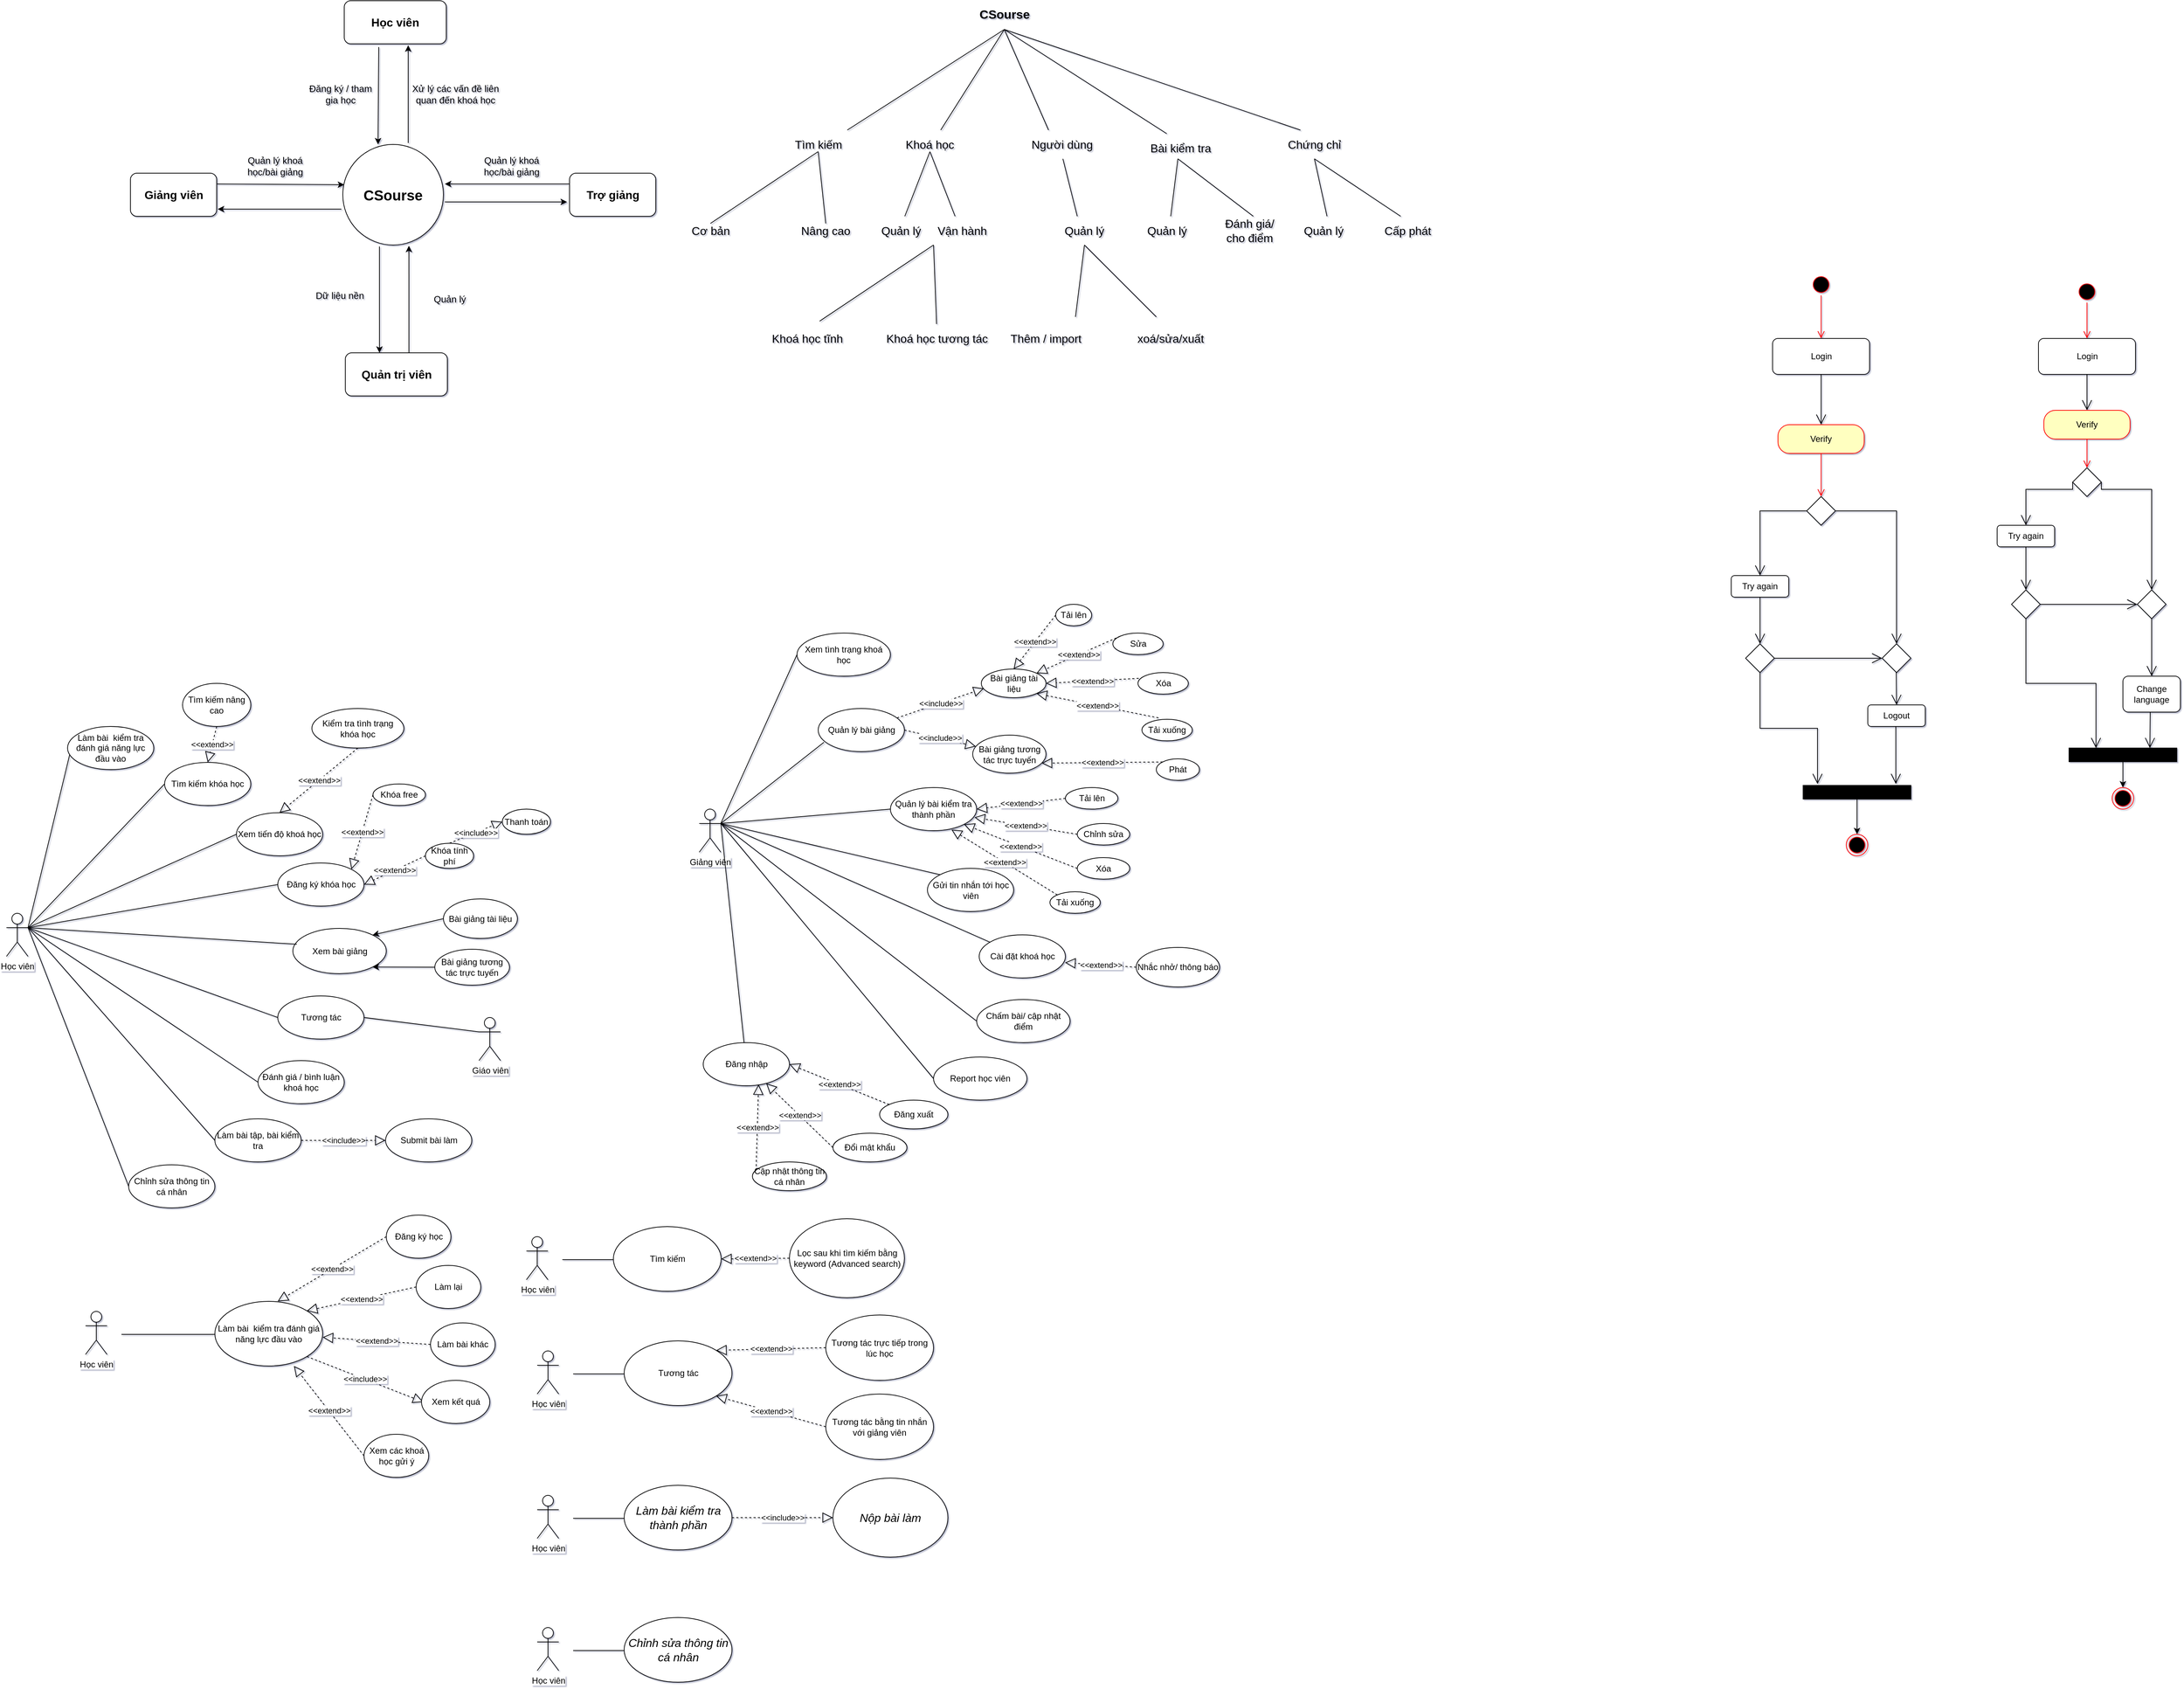 <mxfile version="12.3.9" type="github" pages="2">
  <diagram id="2eqxVx8vLgW72r-5ruSU" name="Page-1">
    <mxGraphModel dx="1736" dy="5483" grid="1" gridSize="10" guides="1" tooltips="1" connect="1" arrows="1" fold="1" page="1" pageScale="1" pageWidth="3300" pageHeight="4681" math="0" shadow="1">
      <root>
        <mxCell id="0"/>
        <mxCell id="1" parent="0"/>
        <mxCell id="Ev0kxqudqVE_jrWVeriW-1" value="Học viên" style="shape=umlActor;verticalLabelPosition=bottom;labelBackgroundColor=#ffffff;verticalAlign=top;html=1;outlineConnect=0;" parent="1" vertex="1">
          <mxGeometry x="40" y="370" width="30" height="60" as="geometry"/>
        </mxCell>
        <mxCell id="Ev0kxqudqVE_jrWVeriW-2" value="" style="endArrow=none;html=1;entryX=0;entryY=0.5;entryDx=0;entryDy=0;exitX=1;exitY=0.333;exitDx=0;exitDy=0;exitPerimeter=0;" parent="1" source="Ev0kxqudqVE_jrWVeriW-1" target="Ev0kxqudqVE_jrWVeriW-5" edge="1">
          <mxGeometry width="50" height="50" relative="1" as="geometry">
            <mxPoint x="220" y="410" as="sourcePoint"/>
            <mxPoint x="400" y="330" as="targetPoint"/>
          </mxGeometry>
        </mxCell>
        <mxCell id="Ev0kxqudqVE_jrWVeriW-3" value="" style="endArrow=none;html=1;entryX=0;entryY=0.5;entryDx=0;entryDy=0;exitX=1;exitY=0.333;exitDx=0;exitDy=0;exitPerimeter=0;" parent="1" source="Ev0kxqudqVE_jrWVeriW-1" target="Ev0kxqudqVE_jrWVeriW-6" edge="1">
          <mxGeometry width="50" height="50" relative="1" as="geometry">
            <mxPoint x="90" y="390" as="sourcePoint"/>
            <mxPoint x="430" y="410" as="targetPoint"/>
          </mxGeometry>
        </mxCell>
        <mxCell id="Ev0kxqudqVE_jrWVeriW-4" value="" style="endArrow=none;html=1;entryX=0;entryY=0.5;entryDx=0;entryDy=0;exitX=1;exitY=0.333;exitDx=0;exitDy=0;exitPerimeter=0;" parent="1" source="Ev0kxqudqVE_jrWVeriW-1" target="Ev0kxqudqVE_jrWVeriW-7" edge="1">
          <mxGeometry width="50" height="50" relative="1" as="geometry">
            <mxPoint x="220" y="410" as="sourcePoint"/>
            <mxPoint x="410" y="460" as="targetPoint"/>
          </mxGeometry>
        </mxCell>
        <mxCell id="Ev0kxqudqVE_jrWVeriW-5" value="Tìm kiếm khóa học" style="ellipse;whiteSpace=wrap;html=1;" parent="1" vertex="1">
          <mxGeometry x="260" y="160" width="120" height="60" as="geometry"/>
        </mxCell>
        <mxCell id="Ev0kxqudqVE_jrWVeriW-6" value="Xem tiến độ khoá học" style="ellipse;whiteSpace=wrap;html=1;" parent="1" vertex="1">
          <mxGeometry x="360" y="230" width="120" height="60" as="geometry"/>
        </mxCell>
        <mxCell id="Ev0kxqudqVE_jrWVeriW-7" value="Đăng ký khóa học" style="ellipse;whiteSpace=wrap;html=1;" parent="1" vertex="1">
          <mxGeometry x="417.5" y="300" width="120" height="60" as="geometry"/>
        </mxCell>
        <mxCell id="Ev0kxqudqVE_jrWVeriW-19" value="&amp;lt;&amp;lt;extend&amp;gt;&amp;gt;" style="endArrow=block;dashed=1;endFill=0;endSize=12;html=1;exitX=0;exitY=0.5;exitDx=0;exitDy=0;entryX=1;entryY=0.5;entryDx=0;entryDy=0;" parent="1" source="Ev0kxqudqVE_jrWVeriW-33" target="Ev0kxqudqVE_jrWVeriW-7" edge="1">
          <mxGeometry width="160" relative="1" as="geometry">
            <mxPoint x="580" y="520" as="sourcePoint"/>
            <mxPoint x="555" y="436" as="targetPoint"/>
          </mxGeometry>
        </mxCell>
        <mxCell id="Ev0kxqudqVE_jrWVeriW-20" value="&amp;lt;&amp;lt;extend&amp;gt;&amp;gt;" style="endArrow=block;dashed=1;endFill=0;endSize=12;html=1;entryX=1;entryY=0;entryDx=0;entryDy=0;exitX=0;exitY=0.5;exitDx=0;exitDy=0;" parent="1" source="Ev0kxqudqVE_jrWVeriW-34" target="Ev0kxqudqVE_jrWVeriW-7" edge="1">
          <mxGeometry width="160" relative="1" as="geometry">
            <mxPoint x="630" y="460" as="sourcePoint"/>
            <mxPoint x="492.04" y="471" as="targetPoint"/>
          </mxGeometry>
        </mxCell>
        <mxCell id="Ev0kxqudqVE_jrWVeriW-22" value="&amp;lt;&amp;lt;extend&amp;gt;&amp;gt;" style="endArrow=block;dashed=1;endFill=0;endSize=12;html=1;entryX=0.5;entryY=0;entryDx=0;entryDy=0;exitX=0.5;exitY=1;exitDx=0;exitDy=0;" parent="1" source="Ev0kxqudqVE_jrWVeriW-36" target="Ev0kxqudqVE_jrWVeriW-6" edge="1">
          <mxGeometry width="160" relative="1" as="geometry">
            <mxPoint x="640" y="390" as="sourcePoint"/>
            <mxPoint x="486" y="430" as="targetPoint"/>
          </mxGeometry>
        </mxCell>
        <mxCell id="Ev0kxqudqVE_jrWVeriW-33" value="Khóa tính phí" style="ellipse;whiteSpace=wrap;html=1;" parent="1" vertex="1">
          <mxGeometry x="623" y="272.5" width="67" height="35" as="geometry"/>
        </mxCell>
        <mxCell id="Ev0kxqudqVE_jrWVeriW-34" value="Khóa free" style="ellipse;whiteSpace=wrap;html=1;" parent="1" vertex="1">
          <mxGeometry x="550" y="190" width="73" height="30" as="geometry"/>
        </mxCell>
        <mxCell id="Ev0kxqudqVE_jrWVeriW-36" value="Kiểm tra tình trạng khóa học" style="ellipse;whiteSpace=wrap;html=1;" parent="1" vertex="1">
          <mxGeometry x="465" y="85" width="128" height="55" as="geometry"/>
        </mxCell>
        <mxCell id="Ev0kxqudqVE_jrWVeriW-44" value="Xem bài giảng" style="ellipse;whiteSpace=wrap;html=1;" parent="1" vertex="1">
          <mxGeometry x="438.5" y="391" width="130" height="63" as="geometry"/>
        </mxCell>
        <mxCell id="Ev0kxqudqVE_jrWVeriW-45" value="" style="endArrow=none;html=1;entryX=0.042;entryY=0.35;entryDx=0;entryDy=0;entryPerimeter=0;exitX=1;exitY=0.333;exitDx=0;exitDy=0;exitPerimeter=0;" parent="1" source="Ev0kxqudqVE_jrWVeriW-1" target="Ev0kxqudqVE_jrWVeriW-44" edge="1">
          <mxGeometry width="50" height="50" relative="1" as="geometry">
            <mxPoint x="90" y="390" as="sourcePoint"/>
            <mxPoint x="420" y="470" as="targetPoint"/>
          </mxGeometry>
        </mxCell>
        <mxCell id="Ev0kxqudqVE_jrWVeriW-46" value="" style="endArrow=none;html=1;entryX=0.025;entryY=0.65;entryDx=0;entryDy=0;entryPerimeter=0;exitX=1;exitY=0.333;exitDx=0;exitDy=0;exitPerimeter=0;" parent="1" source="Ev0kxqudqVE_jrWVeriW-1" target="Ev0kxqudqVE_jrWVeriW-47" edge="1">
          <mxGeometry width="50" height="50" relative="1" as="geometry">
            <mxPoint x="220" y="410" as="sourcePoint"/>
            <mxPoint x="330" y="260" as="targetPoint"/>
          </mxGeometry>
        </mxCell>
        <mxCell id="Ev0kxqudqVE_jrWVeriW-47" value="Làm bài&amp;nbsp; kiểm tra đánh giá năng lực đầu vào" style="ellipse;whiteSpace=wrap;html=1;" parent="1" vertex="1">
          <mxGeometry x="125" y="110" width="120" height="60" as="geometry"/>
        </mxCell>
        <mxCell id="Ev0kxqudqVE_jrWVeriW-49" value="&amp;lt;&amp;lt;include&amp;gt;&amp;gt;" style="endArrow=block;dashed=1;endFill=0;endSize=12;html=1;exitX=0.5;exitY=0;exitDx=0;exitDy=0;entryX=0;entryY=0.5;entryDx=0;entryDy=0;" parent="1" source="Ev0kxqudqVE_jrWVeriW-33" target="Ev0kxqudqVE_jrWVeriW-50" edge="1">
          <mxGeometry width="160" relative="1" as="geometry">
            <mxPoint x="613.5" y="535" as="sourcePoint"/>
            <mxPoint x="730" y="490" as="targetPoint"/>
          </mxGeometry>
        </mxCell>
        <mxCell id="Ev0kxqudqVE_jrWVeriW-50" value="Thanh toán" style="ellipse;whiteSpace=wrap;html=1;" parent="1" vertex="1">
          <mxGeometry x="730" y="225" width="67" height="35" as="geometry"/>
        </mxCell>
        <mxCell id="Ev0kxqudqVE_jrWVeriW-51" value="" style="endArrow=classic;html=1;entryX=1;entryY=0;entryDx=0;entryDy=0;exitX=0;exitY=0.5;exitDx=0;exitDy=0;" parent="1" source="Ev0kxqudqVE_jrWVeriW-53" target="Ev0kxqudqVE_jrWVeriW-44" edge="1">
          <mxGeometry width="50" height="50" relative="1" as="geometry">
            <mxPoint x="650" y="560" as="sourcePoint"/>
            <mxPoint x="541" y="518" as="targetPoint"/>
          </mxGeometry>
        </mxCell>
        <mxCell id="Ev0kxqudqVE_jrWVeriW-52" value="" style="endArrow=classic;html=1;exitX=0;exitY=0.5;exitDx=0;exitDy=0;entryX=1;entryY=1;entryDx=0;entryDy=0;" parent="1" source="Ev0kxqudqVE_jrWVeriW-54" target="Ev0kxqudqVE_jrWVeriW-44" edge="1">
          <mxGeometry width="50" height="50" relative="1" as="geometry">
            <mxPoint x="620" y="670" as="sourcePoint"/>
            <mxPoint x="390" y="624" as="targetPoint"/>
          </mxGeometry>
        </mxCell>
        <mxCell id="Ev0kxqudqVE_jrWVeriW-53" value="Bài giảng tài liệu" style="ellipse;whiteSpace=wrap;html=1;" parent="1" vertex="1">
          <mxGeometry x="648" y="350" width="103" height="55" as="geometry"/>
        </mxCell>
        <mxCell id="Ev0kxqudqVE_jrWVeriW-54" value="Bài giảng tương tác trực tuyến" style="ellipse;whiteSpace=wrap;html=1;" parent="1" vertex="1">
          <mxGeometry x="636" y="420" width="104" height="50" as="geometry"/>
        </mxCell>
        <mxCell id="IC-gkR5cYKk0uxbwySmm-2" value="Học viên" style="shape=umlActor;verticalLabelPosition=bottom;labelBackgroundColor=#ffffff;verticalAlign=top;html=1;outlineConnect=0;" parent="1" vertex="1">
          <mxGeometry x="150" y="924" width="30" height="60" as="geometry"/>
        </mxCell>
        <mxCell id="IC-gkR5cYKk0uxbwySmm-3" value="" style="endArrow=none;html=1;entryX=0;entryY=0.5;entryDx=0;entryDy=0;" parent="1" edge="1">
          <mxGeometry width="50" height="50" relative="1" as="geometry">
            <mxPoint x="200" y="956" as="sourcePoint"/>
            <mxPoint x="330.0" y="956.0" as="targetPoint"/>
          </mxGeometry>
        </mxCell>
        <mxCell id="IC-gkR5cYKk0uxbwySmm-4" value="Làm bài&amp;nbsp; kiểm tra đánh giá năng lực đầu vào" style="ellipse;whiteSpace=wrap;html=1;" parent="1" vertex="1">
          <mxGeometry x="330" y="910" width="150" height="90" as="geometry"/>
        </mxCell>
        <mxCell id="IC-gkR5cYKk0uxbwySmm-5" value="&amp;lt;&amp;lt;extend&amp;gt;&amp;gt;" style="endArrow=block;dashed=1;endFill=0;endSize=12;html=1;entryX=1;entryY=0;entryDx=0;entryDy=0;" parent="1" target="IC-gkR5cYKk0uxbwySmm-4" edge="1">
          <mxGeometry width="160" relative="1" as="geometry">
            <mxPoint x="610" y="890" as="sourcePoint"/>
            <mxPoint x="512" y="930" as="targetPoint"/>
          </mxGeometry>
        </mxCell>
        <mxCell id="IC-gkR5cYKk0uxbwySmm-6" value="&amp;lt;&amp;lt;include&amp;gt;&amp;gt;" style="endArrow=block;dashed=1;endFill=0;endSize=12;html=1;exitX=1;exitY=1;exitDx=0;exitDy=0;" parent="1" source="IC-gkR5cYKk0uxbwySmm-4" edge="1">
          <mxGeometry width="160" relative="1" as="geometry">
            <mxPoint x="520" y="980" as="sourcePoint"/>
            <mxPoint x="620" y="1050" as="targetPoint"/>
          </mxGeometry>
        </mxCell>
        <mxCell id="IC-gkR5cYKk0uxbwySmm-8" value="Làm lại" style="ellipse;whiteSpace=wrap;html=1;" parent="1" vertex="1">
          <mxGeometry x="610" y="860" width="90" height="60" as="geometry"/>
        </mxCell>
        <mxCell id="IC-gkR5cYKk0uxbwySmm-9" value="&amp;lt;&amp;lt;extend&amp;gt;&amp;gt;" style="endArrow=block;dashed=1;endFill=0;endSize=12;html=1;" parent="1" edge="1">
          <mxGeometry width="160" relative="1" as="geometry">
            <mxPoint x="630" y="970" as="sourcePoint"/>
            <mxPoint x="480" y="960" as="targetPoint"/>
          </mxGeometry>
        </mxCell>
        <mxCell id="IC-gkR5cYKk0uxbwySmm-10" value="Làm bài khác" style="ellipse;whiteSpace=wrap;html=1;" parent="1" vertex="1">
          <mxGeometry x="630" y="940" width="90" height="60" as="geometry"/>
        </mxCell>
        <mxCell id="IC-gkR5cYKk0uxbwySmm-13" value="Xem kết quá" style="ellipse;whiteSpace=wrap;html=1;" parent="1" vertex="1">
          <mxGeometry x="617.5" y="1020" width="95" height="60" as="geometry"/>
        </mxCell>
        <mxCell id="IC-gkR5cYKk0uxbwySmm-14" value="&amp;lt;&amp;lt;extend&amp;gt;&amp;gt;" style="endArrow=block;dashed=1;endFill=0;endSize=12;html=1;exitX=0;exitY=0.5;exitDx=0;exitDy=0;" parent="1" source="IC-gkR5cYKk0uxbwySmm-15" edge="1">
          <mxGeometry width="160" relative="1" as="geometry">
            <mxPoint x="531.5" y="1123.0" as="sourcePoint"/>
            <mxPoint x="440" y="1000" as="targetPoint"/>
          </mxGeometry>
        </mxCell>
        <mxCell id="IC-gkR5cYKk0uxbwySmm-15" value="Xem các khoá học gửi ý" style="ellipse;whiteSpace=wrap;html=1;" parent="1" vertex="1">
          <mxGeometry x="537.5" y="1095" width="90" height="60" as="geometry"/>
        </mxCell>
        <mxCell id="IC-gkR5cYKk0uxbwySmm-16" value="&amp;lt;&amp;lt;extend&amp;gt;&amp;gt;" style="endArrow=block;dashed=1;endFill=0;endSize=12;html=1;entryX=0.583;entryY=0;entryDx=0;entryDy=0;entryPerimeter=0;" parent="1" target="IC-gkR5cYKk0uxbwySmm-4" edge="1">
          <mxGeometry width="160" relative="1" as="geometry">
            <mxPoint x="568.5" y="820.0" as="sourcePoint"/>
            <mxPoint x="421.344" y="868.998" as="targetPoint"/>
          </mxGeometry>
        </mxCell>
        <mxCell id="IC-gkR5cYKk0uxbwySmm-17" value="Đăng ký học" style="ellipse;whiteSpace=wrap;html=1;" parent="1" vertex="1">
          <mxGeometry x="568.5" y="790" width="90" height="60" as="geometry"/>
        </mxCell>
        <mxCell id="bOEacpObub4BD8qMVdAI-1" value="Học viên" style="shape=umlActor;verticalLabelPosition=bottom;labelBackgroundColor=#ffffff;verticalAlign=top;html=1;outlineConnect=0;" parent="1" vertex="1">
          <mxGeometry x="763.5" y="820" width="30" height="60" as="geometry"/>
        </mxCell>
        <mxCell id="bOEacpObub4BD8qMVdAI-2" value="" style="endArrow=none;html=1;entryX=0;entryY=0.5;entryDx=0;entryDy=0;" parent="1" edge="1">
          <mxGeometry width="50" height="50" relative="1" as="geometry">
            <mxPoint x="813.5" y="852" as="sourcePoint"/>
            <mxPoint x="943.5" y="852.0" as="targetPoint"/>
          </mxGeometry>
        </mxCell>
        <mxCell id="bOEacpObub4BD8qMVdAI-3" value="Tìm kiếm" style="ellipse;whiteSpace=wrap;html=1;" parent="1" vertex="1">
          <mxGeometry x="884.5" y="806" width="150" height="90" as="geometry"/>
        </mxCell>
        <mxCell id="bOEacpObub4BD8qMVdAI-12" value="&amp;lt;&amp;lt;extend&amp;gt;&amp;gt;" style="endArrow=block;dashed=1;endFill=0;endSize=12;html=1;entryX=1;entryY=0.5;entryDx=0;entryDy=0;exitX=0;exitY=0.5;exitDx=0;exitDy=0;" parent="1" source="bOEacpObub4BD8qMVdAI-13" target="bOEacpObub4BD8qMVdAI-3" edge="1">
          <mxGeometry width="160" relative="1" as="geometry">
            <mxPoint x="1182" y="716.0" as="sourcePoint"/>
            <mxPoint x="1034.844" y="764.998" as="targetPoint"/>
          </mxGeometry>
        </mxCell>
        <mxCell id="bOEacpObub4BD8qMVdAI-13" value="Lọc sau khi tìm kiếm bằng keyword (Advanced search)" style="ellipse;whiteSpace=wrap;html=1;" parent="1" vertex="1">
          <mxGeometry x="1129.5" y="795" width="160" height="110" as="geometry"/>
        </mxCell>
        <mxCell id="bOEacpObub4BD8qMVdAI-14" value="&amp;lt;&amp;lt;extend&amp;gt;&amp;gt;" style="endArrow=block;dashed=1;endFill=0;endSize=12;html=1;exitX=0.5;exitY=1;exitDx=0;exitDy=0;entryX=0.5;entryY=0;entryDx=0;entryDy=0;" parent="1" source="bOEacpObub4BD8qMVdAI-15" target="Ev0kxqudqVE_jrWVeriW-5" edge="1">
          <mxGeometry width="160" relative="1" as="geometry">
            <mxPoint x="541.5" y="235" as="sourcePoint"/>
            <mxPoint x="410" y="290" as="targetPoint"/>
          </mxGeometry>
        </mxCell>
        <mxCell id="bOEacpObub4BD8qMVdAI-15" value="Tìm kiếm nâng cao" style="ellipse;whiteSpace=wrap;html=1;" parent="1" vertex="1">
          <mxGeometry x="285" y="50" width="95" height="60" as="geometry"/>
        </mxCell>
        <mxCell id="bOEacpObub4BD8qMVdAI-16" value="" style="endArrow=none;html=1;entryX=0;entryY=0.5;entryDx=0;entryDy=0;exitX=1;exitY=0.333;exitDx=0;exitDy=0;exitPerimeter=0;" parent="1" source="Ev0kxqudqVE_jrWVeriW-1" target="bOEacpObub4BD8qMVdAI-17" edge="1">
          <mxGeometry width="50" height="50" relative="1" as="geometry">
            <mxPoint x="220" y="410" as="sourcePoint"/>
            <mxPoint x="350" y="560" as="targetPoint"/>
          </mxGeometry>
        </mxCell>
        <mxCell id="bOEacpObub4BD8qMVdAI-17" value="Tương tác" style="ellipse;whiteSpace=wrap;html=1;" parent="1" vertex="1">
          <mxGeometry x="417.5" y="485" width="120" height="60" as="geometry"/>
        </mxCell>
        <mxCell id="bOEacpObub4BD8qMVdAI-19" value="" style="endArrow=none;html=1;entryX=0;entryY=0.5;entryDx=0;entryDy=0;exitX=1;exitY=0.333;exitDx=0;exitDy=0;exitPerimeter=0;" parent="1" source="Ev0kxqudqVE_jrWVeriW-1" target="bOEacpObub4BD8qMVdAI-20" edge="1">
          <mxGeometry width="50" height="50" relative="1" as="geometry">
            <mxPoint x="220" y="410" as="sourcePoint"/>
            <mxPoint x="330" y="630" as="targetPoint"/>
          </mxGeometry>
        </mxCell>
        <mxCell id="bOEacpObub4BD8qMVdAI-20" value="Đánh giá / bình luận khoá học" style="ellipse;whiteSpace=wrap;html=1;" parent="1" vertex="1">
          <mxGeometry x="390" y="575" width="120" height="60" as="geometry"/>
        </mxCell>
        <mxCell id="bOEacpObub4BD8qMVdAI-21" value="" style="endArrow=none;html=1;entryX=0;entryY=0.5;entryDx=0;entryDy=0;exitX=1;exitY=0.333;exitDx=0;exitDy=0;exitPerimeter=0;" parent="1" source="Ev0kxqudqVE_jrWVeriW-1" target="bOEacpObub4BD8qMVdAI-22" edge="1">
          <mxGeometry width="50" height="50" relative="1" as="geometry">
            <mxPoint x="85" y="578" as="sourcePoint"/>
            <mxPoint x="215" y="728" as="targetPoint"/>
          </mxGeometry>
        </mxCell>
        <mxCell id="bOEacpObub4BD8qMVdAI-22" value="Làm bài tập, bài kiểm tra" style="ellipse;whiteSpace=wrap;html=1;" parent="1" vertex="1">
          <mxGeometry x="330" y="656" width="120" height="60" as="geometry"/>
        </mxCell>
        <mxCell id="bOEacpObub4BD8qMVdAI-27" value="Submit bài làm" style="ellipse;whiteSpace=wrap;html=1;" parent="1" vertex="1">
          <mxGeometry x="567.5" y="656" width="120" height="60" as="geometry"/>
        </mxCell>
        <mxCell id="bOEacpObub4BD8qMVdAI-28" value="" style="endArrow=none;html=1;entryX=0;entryY=0.5;entryDx=0;entryDy=0;exitX=1;exitY=0.333;exitDx=0;exitDy=0;exitPerimeter=0;" parent="1" source="Ev0kxqudqVE_jrWVeriW-1" target="bOEacpObub4BD8qMVdAI-29" edge="1">
          <mxGeometry width="50" height="50" relative="1" as="geometry">
            <mxPoint x="260" y="450" as="sourcePoint"/>
            <mxPoint x="390" y="600" as="targetPoint"/>
          </mxGeometry>
        </mxCell>
        <mxCell id="bOEacpObub4BD8qMVdAI-29" value="Chỉnh sửa thông tin cá nhân" style="ellipse;whiteSpace=wrap;html=1;" parent="1" vertex="1">
          <mxGeometry x="210" y="720" width="120" height="60" as="geometry"/>
        </mxCell>
        <mxCell id="bOEacpObub4BD8qMVdAI-30" value="Giáo viên" style="shape=umlActor;verticalLabelPosition=bottom;labelBackgroundColor=#ffffff;verticalAlign=top;html=1;outlineConnect=0;" parent="1" vertex="1">
          <mxGeometry x="697.5" y="515" width="30" height="60" as="geometry"/>
        </mxCell>
        <mxCell id="bOEacpObub4BD8qMVdAI-35" value="" style="endArrow=none;html=1;exitX=1;exitY=0.5;exitDx=0;exitDy=0;entryX=0;entryY=0.333;entryDx=0;entryDy=0;entryPerimeter=0;" parent="1" source="bOEacpObub4BD8qMVdAI-17" target="bOEacpObub4BD8qMVdAI-30" edge="1">
          <mxGeometry width="50" height="50" relative="1" as="geometry">
            <mxPoint x="550" y="530" as="sourcePoint"/>
            <mxPoint x="600" y="480" as="targetPoint"/>
          </mxGeometry>
        </mxCell>
        <mxCell id="bOEacpObub4BD8qMVdAI-36" value="Học viên" style="shape=umlActor;verticalLabelPosition=bottom;labelBackgroundColor=#ffffff;verticalAlign=top;html=1;outlineConnect=0;" parent="1" vertex="1">
          <mxGeometry x="778.5" y="979" width="30" height="60" as="geometry"/>
        </mxCell>
        <mxCell id="bOEacpObub4BD8qMVdAI-37" value="" style="endArrow=none;html=1;entryX=0;entryY=0.5;entryDx=0;entryDy=0;" parent="1" edge="1">
          <mxGeometry width="50" height="50" relative="1" as="geometry">
            <mxPoint x="828.5" y="1011" as="sourcePoint"/>
            <mxPoint x="958.5" y="1011.0" as="targetPoint"/>
          </mxGeometry>
        </mxCell>
        <mxCell id="bOEacpObub4BD8qMVdAI-38" value="Tương tác" style="ellipse;whiteSpace=wrap;html=1;" parent="1" vertex="1">
          <mxGeometry x="899.5" y="965" width="150" height="90" as="geometry"/>
        </mxCell>
        <mxCell id="bOEacpObub4BD8qMVdAI-39" value="&amp;lt;&amp;lt;extend&amp;gt;&amp;gt;" style="endArrow=block;dashed=1;endFill=0;endSize=12;html=1;entryX=1;entryY=0;entryDx=0;entryDy=0;exitX=0;exitY=0.5;exitDx=0;exitDy=0;" parent="1" source="bOEacpObub4BD8qMVdAI-40" target="bOEacpObub4BD8qMVdAI-38" edge="1">
          <mxGeometry width="160" relative="1" as="geometry">
            <mxPoint x="1197" y="875.0" as="sourcePoint"/>
            <mxPoint x="1049.844" y="923.998" as="targetPoint"/>
          </mxGeometry>
        </mxCell>
        <mxCell id="bOEacpObub4BD8qMVdAI-40" value="Tương tác trực tiếp trong lúc học" style="ellipse;whiteSpace=wrap;html=1;" parent="1" vertex="1">
          <mxGeometry x="1180" y="929" width="150" height="91" as="geometry"/>
        </mxCell>
        <mxCell id="bOEacpObub4BD8qMVdAI-41" value="&amp;lt;&amp;lt;extend&amp;gt;&amp;gt;" style="endArrow=block;dashed=1;endFill=0;endSize=12;html=1;entryX=1;entryY=1;entryDx=0;entryDy=0;exitX=0;exitY=0.5;exitDx=0;exitDy=0;" parent="1" source="bOEacpObub4BD8qMVdAI-42" target="bOEacpObub4BD8qMVdAI-38" edge="1">
          <mxGeometry width="160" relative="1" as="geometry">
            <mxPoint x="1207.5" y="995.5" as="sourcePoint"/>
            <mxPoint x="1060" y="1130.5" as="targetPoint"/>
          </mxGeometry>
        </mxCell>
        <mxCell id="bOEacpObub4BD8qMVdAI-42" value="Tương tác bằng tin nhắn với giảng viên" style="ellipse;whiteSpace=wrap;html=1;" parent="1" vertex="1">
          <mxGeometry x="1180" y="1039" width="150" height="91" as="geometry"/>
        </mxCell>
        <mxCell id="bOEacpObub4BD8qMVdAI-43" value="Học viên" style="shape=umlActor;verticalLabelPosition=bottom;labelBackgroundColor=#ffffff;verticalAlign=top;html=1;outlineConnect=0;shadow=0;" parent="1" vertex="1">
          <mxGeometry x="778.5" y="1180" width="30" height="60" as="geometry"/>
        </mxCell>
        <mxCell id="bOEacpObub4BD8qMVdAI-44" value="" style="endArrow=none;html=1;entryX=0;entryY=0.5;entryDx=0;entryDy=0;shadow=0;" parent="1" edge="1">
          <mxGeometry width="50" height="50" relative="1" as="geometry">
            <mxPoint x="828.5" y="1212" as="sourcePoint"/>
            <mxPoint x="958.5" y="1212.0" as="targetPoint"/>
          </mxGeometry>
        </mxCell>
        <mxCell id="bOEacpObub4BD8qMVdAI-45" value="&lt;font face=&quot;lm roman 10&quot;&gt;&lt;span style=&quot;font-size: 16px&quot;&gt;&lt;i&gt;Làm bài kiểm tra thành phần&lt;/i&gt;&lt;/span&gt;&lt;/font&gt;" style="ellipse;whiteSpace=wrap;html=1;shadow=0;" parent="1" vertex="1">
          <mxGeometry x="899.5" y="1166" width="150" height="90" as="geometry"/>
        </mxCell>
        <mxCell id="bOEacpObub4BD8qMVdAI-46" value="&amp;lt;&amp;lt;include&amp;gt;&amp;gt;" style="endArrow=block;dashed=1;endFill=0;endSize=12;html=1;entryX=0;entryY=0.5;entryDx=0;entryDy=0;exitX=1;exitY=0.5;exitDx=0;exitDy=0;shadow=0;" parent="1" source="bOEacpObub4BD8qMVdAI-45" target="bOEacpObub4BD8qMVdAI-47" edge="1">
          <mxGeometry width="160" relative="1" as="geometry">
            <mxPoint x="1090" y="1270" as="sourcePoint"/>
            <mxPoint x="1049.844" y="1124.998" as="targetPoint"/>
          </mxGeometry>
        </mxCell>
        <mxCell id="bOEacpObub4BD8qMVdAI-47" value="&lt;font face=&quot;LM Roman 10&quot;&gt;&lt;span style=&quot;font-size: 16px&quot;&gt;&lt;i&gt;Nộp bài làm&lt;/i&gt;&lt;/span&gt;&lt;/font&gt;" style="ellipse;whiteSpace=wrap;html=1;shadow=0;" parent="1" vertex="1">
          <mxGeometry x="1190" y="1156" width="160" height="110" as="geometry"/>
        </mxCell>
        <mxCell id="bOEacpObub4BD8qMVdAI-49" value="&amp;lt;&amp;lt;include&amp;gt;&amp;gt;" style="endArrow=block;dashed=1;endFill=0;endSize=12;html=1;exitX=1;exitY=0.5;exitDx=0;exitDy=0;entryX=0;entryY=0.5;entryDx=0;entryDy=0;" parent="1" source="bOEacpObub4BD8qMVdAI-22" target="bOEacpObub4BD8qMVdAI-27" edge="1">
          <mxGeometry width="160" relative="1" as="geometry">
            <mxPoint x="690.5" y="315.0" as="sourcePoint"/>
            <mxPoint x="764.0" y="285.0" as="targetPoint"/>
          </mxGeometry>
        </mxCell>
        <mxCell id="bOEacpObub4BD8qMVdAI-51" value="Học viên" style="shape=umlActor;verticalLabelPosition=bottom;labelBackgroundColor=#ffffff;verticalAlign=top;html=1;outlineConnect=0;shadow=0;" parent="1" vertex="1">
          <mxGeometry x="778.5" y="1364" width="30" height="60" as="geometry"/>
        </mxCell>
        <mxCell id="bOEacpObub4BD8qMVdAI-52" value="" style="endArrow=none;html=1;entryX=0;entryY=0.5;entryDx=0;entryDy=0;shadow=0;" parent="1" edge="1">
          <mxGeometry width="50" height="50" relative="1" as="geometry">
            <mxPoint x="828.5" y="1396" as="sourcePoint"/>
            <mxPoint x="958.5" y="1396.0" as="targetPoint"/>
          </mxGeometry>
        </mxCell>
        <mxCell id="bOEacpObub4BD8qMVdAI-53" value="&lt;span style=&quot;font-size: 16px&quot;&gt;&lt;i&gt;Chỉnh sửa thông tin cá nhân&lt;/i&gt;&lt;/span&gt;" style="ellipse;whiteSpace=wrap;html=1;shadow=0;" parent="1" vertex="1">
          <mxGeometry x="899.5" y="1350" width="150" height="90" as="geometry"/>
        </mxCell>
        <mxCell id="bOEacpObub4BD8qMVdAI-56" value="Giảng viên" style="shape=umlActor;verticalLabelPosition=bottom;labelBackgroundColor=#ffffff;verticalAlign=top;html=1;outlineConnect=0;" parent="1" vertex="1">
          <mxGeometry x="1004" y="225" width="30" height="60" as="geometry"/>
        </mxCell>
        <mxCell id="bOEacpObub4BD8qMVdAI-57" value="" style="endArrow=none;html=1;entryX=0.067;entryY=0.783;entryDx=0;entryDy=0;entryPerimeter=0;exitX=1;exitY=0.333;exitDx=0;exitDy=0;exitPerimeter=0;" parent="1" source="bOEacpObub4BD8qMVdAI-56" target="bOEacpObub4BD8qMVdAI-60" edge="1">
          <mxGeometry width="50" height="50" relative="1" as="geometry">
            <mxPoint x="1054" y="265" as="sourcePoint"/>
            <mxPoint x="1234" y="185" as="targetPoint"/>
          </mxGeometry>
        </mxCell>
        <mxCell id="bOEacpObub4BD8qMVdAI-58" value="" style="endArrow=none;html=1;entryX=0;entryY=0.5;entryDx=0;entryDy=0;exitX=1;exitY=0.333;exitDx=0;exitDy=0;exitPerimeter=0;" parent="1" source="bOEacpObub4BD8qMVdAI-56" target="bOEacpObub4BD8qMVdAI-61" edge="1">
          <mxGeometry width="50" height="50" relative="1" as="geometry">
            <mxPoint x="1054" y="265" as="sourcePoint"/>
            <mxPoint x="1264" y="265" as="targetPoint"/>
          </mxGeometry>
        </mxCell>
        <mxCell id="bOEacpObub4BD8qMVdAI-59" value="" style="endArrow=none;html=1;entryX=0;entryY=0;entryDx=0;entryDy=0;exitX=1;exitY=0.333;exitDx=0;exitDy=0;exitPerimeter=0;" parent="1" source="bOEacpObub4BD8qMVdAI-56" target="bOEacpObub4BD8qMVdAI-62" edge="1">
          <mxGeometry width="50" height="50" relative="1" as="geometry">
            <mxPoint x="1054" y="265" as="sourcePoint"/>
            <mxPoint x="1244" y="315" as="targetPoint"/>
          </mxGeometry>
        </mxCell>
        <mxCell id="bOEacpObub4BD8qMVdAI-60" value="Quản lý bài giảng" style="ellipse;whiteSpace=wrap;html=1;" parent="1" vertex="1">
          <mxGeometry x="1169.5" y="85" width="120" height="60" as="geometry"/>
        </mxCell>
        <mxCell id="bOEacpObub4BD8qMVdAI-61" value="Quản lý bài kiểm tra thành phần" style="ellipse;whiteSpace=wrap;html=1;" parent="1" vertex="1">
          <mxGeometry x="1270" y="195" width="120" height="60" as="geometry"/>
        </mxCell>
        <mxCell id="bOEacpObub4BD8qMVdAI-62" value="Gửi tin nhắn tới học viên" style="ellipse;whiteSpace=wrap;html=1;" parent="1" vertex="1">
          <mxGeometry x="1321.5" y="307.5" width="120" height="60" as="geometry"/>
        </mxCell>
        <mxCell id="bOEacpObub4BD8qMVdAI-63" value="Đăng nhập" style="ellipse;whiteSpace=wrap;html=1;" parent="1" vertex="1">
          <mxGeometry x="1009.5" y="550" width="120" height="60" as="geometry"/>
        </mxCell>
        <mxCell id="bOEacpObub4BD8qMVdAI-64" value="" style="endArrow=none;html=1;exitX=1;exitY=0.333;exitDx=0;exitDy=0;exitPerimeter=0;" parent="1" source="bOEacpObub4BD8qMVdAI-56" target="bOEacpObub4BD8qMVdAI-63" edge="1">
          <mxGeometry width="50" height="50" relative="1" as="geometry">
            <mxPoint x="1040" y="250" as="sourcePoint"/>
            <mxPoint x="1254" y="325" as="targetPoint"/>
          </mxGeometry>
        </mxCell>
        <mxCell id="bOEacpObub4BD8qMVdAI-65" value="&amp;lt;&amp;lt;extend&amp;gt;&amp;gt;" style="endArrow=block;dashed=1;endFill=0;endSize=12;html=1;exitX=0;exitY=0.5;exitDx=0;exitDy=0;" parent="1" source="bOEacpObub4BD8qMVdAI-71" target="bOEacpObub4BD8qMVdAI-63" edge="1">
          <mxGeometry width="160" relative="1" as="geometry">
            <mxPoint x="1414" y="505" as="sourcePoint"/>
            <mxPoint x="1276" y="445" as="targetPoint"/>
          </mxGeometry>
        </mxCell>
        <mxCell id="bOEacpObub4BD8qMVdAI-66" value="&amp;lt;&amp;lt;extend&amp;gt;&amp;gt;" style="endArrow=block;dashed=1;endFill=0;endSize=12;html=1;entryX=1;entryY=0.5;entryDx=0;entryDy=0;" parent="1" source="bOEacpObub4BD8qMVdAI-70" target="bOEacpObub4BD8qMVdAI-63" edge="1">
          <mxGeometry width="160" relative="1" as="geometry">
            <mxPoint x="1394" y="415" as="sourcePoint"/>
            <mxPoint x="1298.96" y="427.02" as="targetPoint"/>
          </mxGeometry>
        </mxCell>
        <mxCell id="bOEacpObub4BD8qMVdAI-67" value="&amp;lt;&amp;lt;extend&amp;gt;&amp;gt;" style="endArrow=block;dashed=1;endFill=0;endSize=12;html=1;entryX=1;entryY=1;entryDx=0;entryDy=0;exitX=0;exitY=0.5;exitDx=0;exitDy=0;" parent="1" source="bOEacpObub4BD8qMVdAI-74" target="bOEacpObub4BD8qMVdAI-61" edge="1">
          <mxGeometry width="160" relative="1" as="geometry">
            <mxPoint x="1464" y="275" as="sourcePoint"/>
            <mxPoint x="1315.96" y="314" as="targetPoint"/>
          </mxGeometry>
        </mxCell>
        <mxCell id="bOEacpObub4BD8qMVdAI-68" value="&amp;lt;&amp;lt;extend&amp;gt;&amp;gt;" style="endArrow=block;dashed=1;endFill=0;endSize=12;html=1;entryX=0.975;entryY=0.692;entryDx=0;entryDy=0;exitX=0;exitY=0.5;exitDx=0;exitDy=0;entryPerimeter=0;" parent="1" source="bOEacpObub4BD8qMVdAI-75" target="bOEacpObub4BD8qMVdAI-61" edge="1">
          <mxGeometry width="160" relative="1" as="geometry">
            <mxPoint x="1474" y="245" as="sourcePoint"/>
            <mxPoint x="1320" y="285" as="targetPoint"/>
          </mxGeometry>
        </mxCell>
        <mxCell id="bOEacpObub4BD8qMVdAI-69" value="&amp;lt;&amp;lt;extend&amp;gt;&amp;gt;" style="endArrow=block;dashed=1;endFill=0;endSize=12;html=1;entryX=1;entryY=0.5;entryDx=0;entryDy=0;exitX=0;exitY=0.5;exitDx=0;exitDy=0;" parent="1" source="bOEacpObub4BD8qMVdAI-76" target="bOEacpObub4BD8qMVdAI-61" edge="1">
          <mxGeometry width="160" relative="1" as="geometry">
            <mxPoint x="1484" y="215" as="sourcePoint"/>
            <mxPoint x="1320.04" y="277" as="targetPoint"/>
          </mxGeometry>
        </mxCell>
        <mxCell id="bOEacpObub4BD8qMVdAI-70" value="Đăng xuất" style="ellipse;whiteSpace=wrap;html=1;" parent="1" vertex="1">
          <mxGeometry x="1255" y="630" width="95" height="40" as="geometry"/>
        </mxCell>
        <mxCell id="bOEacpObub4BD8qMVdAI-71" value="Đổi mật khẩu" style="ellipse;whiteSpace=wrap;html=1;" parent="1" vertex="1">
          <mxGeometry x="1190" y="676" width="103" height="40" as="geometry"/>
        </mxCell>
        <mxCell id="bOEacpObub4BD8qMVdAI-72" value="Bài giảng tài liệu" style="ellipse;whiteSpace=wrap;html=1;" parent="1" vertex="1">
          <mxGeometry x="1396.5" y="30" width="90" height="40" as="geometry"/>
        </mxCell>
        <mxCell id="bOEacpObub4BD8qMVdAI-73" value="Bài giảng tương tác trực tuyến" style="ellipse;whiteSpace=wrap;html=1;" parent="1" vertex="1">
          <mxGeometry x="1384.5" y="122" width="102" height="53" as="geometry"/>
        </mxCell>
        <mxCell id="bOEacpObub4BD8qMVdAI-74" value="Xóa" style="ellipse;whiteSpace=wrap;html=1;" parent="1" vertex="1">
          <mxGeometry x="1530" y="292.5" width="73" height="30" as="geometry"/>
        </mxCell>
        <mxCell id="bOEacpObub4BD8qMVdAI-75" value="Chỉnh sửa" style="ellipse;whiteSpace=wrap;html=1;" parent="1" vertex="1">
          <mxGeometry x="1530" y="245" width="73" height="30" as="geometry"/>
        </mxCell>
        <mxCell id="bOEacpObub4BD8qMVdAI-76" value="Tải lên" style="ellipse;whiteSpace=wrap;html=1;" parent="1" vertex="1">
          <mxGeometry x="1513.5" y="195" width="73" height="30" as="geometry"/>
        </mxCell>
        <mxCell id="bOEacpObub4BD8qMVdAI-77" value="Cập nhật thông tin cá nhân" style="ellipse;whiteSpace=wrap;html=1;" parent="1" vertex="1">
          <mxGeometry x="1078" y="716" width="103" height="40" as="geometry"/>
        </mxCell>
        <mxCell id="bOEacpObub4BD8qMVdAI-78" value="&amp;lt;&amp;lt;extend&amp;gt;&amp;gt;" style="endArrow=block;dashed=1;endFill=0;endSize=12;html=1;exitX=0.049;exitY=0.3;exitDx=0;exitDy=0;exitPerimeter=0;entryX=0.642;entryY=0.967;entryDx=0;entryDy=0;entryPerimeter=0;" parent="1" source="bOEacpObub4BD8qMVdAI-77" target="bOEacpObub4BD8qMVdAI-63" edge="1">
          <mxGeometry width="160" relative="1" as="geometry">
            <mxPoint x="1333.5" y="535" as="sourcePoint"/>
            <mxPoint x="1207.571" y="475.625" as="targetPoint"/>
          </mxGeometry>
        </mxCell>
        <mxCell id="bOEacpObub4BD8qMVdAI-79" value="&amp;lt;&amp;lt;include&amp;gt;&amp;gt;" style="endArrow=block;dashed=1;endFill=0;endSize=12;html=1;entryX=0.039;entryY=0.675;entryDx=0;entryDy=0;entryPerimeter=0;" parent="1" source="bOEacpObub4BD8qMVdAI-60" target="bOEacpObub4BD8qMVdAI-72" edge="1">
          <mxGeometry width="160" relative="1" as="geometry">
            <mxPoint x="1304" y="105" as="sourcePoint"/>
            <mxPoint x="1312.96" y="248.98" as="targetPoint"/>
          </mxGeometry>
        </mxCell>
        <mxCell id="bOEacpObub4BD8qMVdAI-80" value="&amp;lt;&amp;lt;include&amp;gt;&amp;gt;" style="endArrow=block;dashed=1;endFill=0;endSize=12;html=1;exitX=1;exitY=0.5;exitDx=0;exitDy=0;" parent="1" source="bOEacpObub4BD8qMVdAI-60" target="bOEacpObub4BD8qMVdAI-73" edge="1">
          <mxGeometry width="160" relative="1" as="geometry">
            <mxPoint x="1278.782" y="165.034" as="sourcePoint"/>
            <mxPoint x="1391.5" y="115" as="targetPoint"/>
          </mxGeometry>
        </mxCell>
        <mxCell id="bOEacpObub4BD8qMVdAI-81" value="Tải lên" style="ellipse;whiteSpace=wrap;html=1;" parent="1" vertex="1">
          <mxGeometry x="1500" y="-60" width="50" height="30" as="geometry"/>
        </mxCell>
        <mxCell id="bOEacpObub4BD8qMVdAI-82" value="Sửa" style="ellipse;whiteSpace=wrap;html=1;" parent="1" vertex="1">
          <mxGeometry x="1579.5" y="-20" width="70" height="30" as="geometry"/>
        </mxCell>
        <mxCell id="bOEacpObub4BD8qMVdAI-83" value="Xóa" style="ellipse;whiteSpace=wrap;html=1;" parent="1" vertex="1">
          <mxGeometry x="1614.5" y="35" width="70" height="30" as="geometry"/>
        </mxCell>
        <mxCell id="bOEacpObub4BD8qMVdAI-84" value="Tải xuống" style="ellipse;whiteSpace=wrap;html=1;" parent="1" vertex="1">
          <mxGeometry x="1620" y="100" width="70" height="30" as="geometry"/>
        </mxCell>
        <mxCell id="bOEacpObub4BD8qMVdAI-85" value="&amp;lt;&amp;lt;extend&amp;gt;&amp;gt;" style="endArrow=block;dashed=1;endFill=0;endSize=12;html=1;exitX=0;exitY=0.5;exitDx=0;exitDy=0;entryX=0.5;entryY=0;entryDx=0;entryDy=0;" parent="1" source="bOEacpObub4BD8qMVdAI-81" target="bOEacpObub4BD8qMVdAI-72" edge="1">
          <mxGeometry width="160" relative="1" as="geometry">
            <mxPoint x="1508.5" y="86.5" as="sourcePoint"/>
            <mxPoint x="1454" y="95" as="targetPoint"/>
          </mxGeometry>
        </mxCell>
        <mxCell id="bOEacpObub4BD8qMVdAI-86" value="&amp;lt;&amp;lt;extend&amp;gt;&amp;gt;" style="endArrow=block;dashed=1;endFill=0;endSize=12;html=1;exitX=0;exitY=0;exitDx=0;exitDy=0;entryX=1;entryY=0;entryDx=0;entryDy=0;" parent="1" source="bOEacpObub4BD8qMVdAI-82" target="bOEacpObub4BD8qMVdAI-72" edge="1">
          <mxGeometry width="160" relative="1" as="geometry">
            <mxPoint x="1574" y="90" as="sourcePoint"/>
            <mxPoint x="1464" y="105" as="targetPoint"/>
          </mxGeometry>
        </mxCell>
        <mxCell id="bOEacpObub4BD8qMVdAI-87" value="&amp;lt;&amp;lt;extend&amp;gt;&amp;gt;" style="endArrow=block;dashed=1;endFill=0;endSize=12;html=1;exitX=0.014;exitY=0.267;exitDx=0;exitDy=0;entryX=1;entryY=0.5;entryDx=0;entryDy=0;exitPerimeter=0;" parent="1" source="bOEacpObub4BD8qMVdAI-83" target="bOEacpObub4BD8qMVdAI-72" edge="1">
          <mxGeometry width="160" relative="1" as="geometry">
            <mxPoint x="1584.251" y="119.393" as="sourcePoint"/>
            <mxPoint x="1474" y="115" as="targetPoint"/>
          </mxGeometry>
        </mxCell>
        <mxCell id="bOEacpObub4BD8qMVdAI-88" value="&amp;lt;&amp;lt;extend&amp;gt;&amp;gt;" style="endArrow=block;dashed=1;endFill=0;endSize=12;html=1;entryX=1;entryY=1;entryDx=0;entryDy=0;exitX=0.329;exitY=-0.067;exitDx=0;exitDy=0;exitPerimeter=0;" parent="1" source="bOEacpObub4BD8qMVdAI-84" target="bOEacpObub4BD8qMVdAI-72" edge="1">
          <mxGeometry width="160" relative="1" as="geometry">
            <mxPoint x="1564" y="163" as="sourcePoint"/>
            <mxPoint x="1467.98" y="122" as="targetPoint"/>
          </mxGeometry>
        </mxCell>
        <mxCell id="bOEacpObub4BD8qMVdAI-89" value="Phát" style="ellipse;whiteSpace=wrap;html=1;" parent="1" vertex="1">
          <mxGeometry x="1640" y="155" width="60" height="30" as="geometry"/>
        </mxCell>
        <mxCell id="bOEacpObub4BD8qMVdAI-90" value="&amp;lt;&amp;lt;extend&amp;gt;&amp;gt;" style="endArrow=block;dashed=1;endFill=0;endSize=12;html=1;entryX=0.941;entryY=0.736;entryDx=0;entryDy=0;entryPerimeter=0;exitX=0;exitY=0;exitDx=0;exitDy=0;" parent="1" source="bOEacpObub4BD8qMVdAI-89" target="bOEacpObub4BD8qMVdAI-73" edge="1">
          <mxGeometry width="160" relative="1" as="geometry">
            <mxPoint x="1574" y="225" as="sourcePoint"/>
            <mxPoint x="1457.32" y="129.142" as="targetPoint"/>
          </mxGeometry>
        </mxCell>
        <mxCell id="bOEacpObub4BD8qMVdAI-91" value="Tải xuống" style="ellipse;whiteSpace=wrap;html=1;" parent="1" vertex="1">
          <mxGeometry x="1492" y="340" width="70" height="30" as="geometry"/>
        </mxCell>
        <mxCell id="bOEacpObub4BD8qMVdAI-92" value="&amp;lt;&amp;lt;extend&amp;gt;&amp;gt;" style="endArrow=block;dashed=1;endFill=0;endSize=12;html=1;entryX=0.708;entryY=0.975;entryDx=0;entryDy=0;exitX=0;exitY=0;exitDx=0;exitDy=0;entryPerimeter=0;" parent="1" source="bOEacpObub4BD8qMVdAI-91" target="bOEacpObub4BD8qMVdAI-61" edge="1">
          <mxGeometry width="160" relative="1" as="geometry">
            <mxPoint x="1425.5" y="350" as="sourcePoint"/>
            <mxPoint x="1289.426" y="303.713" as="targetPoint"/>
          </mxGeometry>
        </mxCell>
        <mxCell id="bOEacpObub4BD8qMVdAI-93" value="Cài đặt khoá học" style="ellipse;whiteSpace=wrap;html=1;" parent="1" vertex="1">
          <mxGeometry x="1393.5" y="400" width="120" height="60" as="geometry"/>
        </mxCell>
        <mxCell id="bOEacpObub4BD8qMVdAI-94" value="" style="endArrow=none;html=1;exitX=1;exitY=0.333;exitDx=0;exitDy=0;exitPerimeter=0;" parent="1" source="bOEacpObub4BD8qMVdAI-56" target="bOEacpObub4BD8qMVdAI-93" edge="1">
          <mxGeometry width="50" height="50" relative="1" as="geometry">
            <mxPoint x="1040" y="250" as="sourcePoint"/>
            <mxPoint x="1217" y="425" as="targetPoint"/>
          </mxGeometry>
        </mxCell>
        <mxCell id="bOEacpObub4BD8qMVdAI-95" value="&amp;lt;&amp;lt;extend&amp;gt;&amp;gt;" style="endArrow=block;dashed=1;endFill=0;endSize=12;html=1;entryX=0.996;entryY=0.644;entryDx=0;entryDy=0;entryPerimeter=0;exitX=0;exitY=0.5;exitDx=0;exitDy=0;" parent="1" source="bOEacpObub4BD8qMVdAI-96" target="bOEacpObub4BD8qMVdAI-93" edge="1">
          <mxGeometry width="160" relative="1" as="geometry">
            <mxPoint x="1460" y="490" as="sourcePoint"/>
            <mxPoint x="1312.96" y="437.5" as="targetPoint"/>
          </mxGeometry>
        </mxCell>
        <mxCell id="bOEacpObub4BD8qMVdAI-96" value="Nhắc nhở/ thông báo" style="ellipse;whiteSpace=wrap;html=1;shadow=0;" parent="1" vertex="1">
          <mxGeometry x="1612" y="417.5" width="116" height="55" as="geometry"/>
        </mxCell>
        <mxCell id="bOEacpObub4BD8qMVdAI-99" value="" style="endArrow=none;html=1;shadow=0;exitX=1;exitY=0.333;exitDx=0;exitDy=0;exitPerimeter=0;entryX=0;entryY=0.5;entryDx=0;entryDy=0;" parent="1" source="bOEacpObub4BD8qMVdAI-56" target="bOEacpObub4BD8qMVdAI-100" edge="1">
          <mxGeometry width="50" height="50" relative="1" as="geometry">
            <mxPoint x="1090" y="110" as="sourcePoint"/>
            <mxPoint x="1140" y="60" as="targetPoint"/>
          </mxGeometry>
        </mxCell>
        <mxCell id="bOEacpObub4BD8qMVdAI-100" value="Xem tình trạng khoá học" style="ellipse;whiteSpace=wrap;html=1;shadow=0;" parent="1" vertex="1">
          <mxGeometry x="1140" y="-20" width="130" height="60" as="geometry"/>
        </mxCell>
        <mxCell id="bOEacpObub4BD8qMVdAI-101" value="" style="endArrow=none;html=1;shadow=0;exitX=1;exitY=0.333;exitDx=0;exitDy=0;exitPerimeter=0;entryX=0;entryY=0.5;entryDx=0;entryDy=0;" parent="1" source="bOEacpObub4BD8qMVdAI-56" target="bOEacpObub4BD8qMVdAI-102" edge="1">
          <mxGeometry width="50" height="50" relative="1" as="geometry">
            <mxPoint x="1137" y="758" as="sourcePoint"/>
            <mxPoint x="1243" y="573" as="targetPoint"/>
          </mxGeometry>
        </mxCell>
        <mxCell id="bOEacpObub4BD8qMVdAI-102" value="Chấm bài/ cập nhật điểm" style="ellipse;whiteSpace=wrap;html=1;shadow=0;" parent="1" vertex="1">
          <mxGeometry x="1390" y="490" width="130" height="60" as="geometry"/>
        </mxCell>
        <mxCell id="bOEacpObub4BD8qMVdAI-103" value="" style="endArrow=none;html=1;shadow=0;exitX=1;exitY=0.333;exitDx=0;exitDy=0;exitPerimeter=0;entryX=0;entryY=0.5;entryDx=0;entryDy=0;" parent="1" source="bOEacpObub4BD8qMVdAI-56" target="bOEacpObub4BD8qMVdAI-104" edge="1">
          <mxGeometry width="50" height="50" relative="1" as="geometry">
            <mxPoint x="1244" y="817" as="sourcePoint"/>
            <mxPoint x="1370" y="652" as="targetPoint"/>
          </mxGeometry>
        </mxCell>
        <mxCell id="bOEacpObub4BD8qMVdAI-104" value="Report học viên" style="ellipse;whiteSpace=wrap;html=1;shadow=0;" parent="1" vertex="1">
          <mxGeometry x="1330" y="570" width="130" height="60" as="geometry"/>
        </mxCell>
        <mxCell id="uhL5gvxIWbVbXZOvZIn2-1" value="&lt;font style=&quot;font-size: 20px&quot;&gt;&lt;b&gt;CSourse&lt;/b&gt;&lt;/font&gt;" style="ellipse;whiteSpace=wrap;html=1;aspect=fixed;" parent="1" vertex="1">
          <mxGeometry x="508" y="-700" width="140" height="140" as="geometry"/>
        </mxCell>
        <mxCell id="uhL5gvxIWbVbXZOvZIn2-2" value="&lt;font size=&quot;1&quot;&gt;&lt;b style=&quot;font-size: 16px&quot;&gt;Học viên&lt;/b&gt;&lt;/font&gt;" style="rounded=1;whiteSpace=wrap;html=1;" parent="1" vertex="1">
          <mxGeometry x="510" y="-900" width="142" height="60" as="geometry"/>
        </mxCell>
        <mxCell id="uhL5gvxIWbVbXZOvZIn2-3" value="" style="endArrow=classic;html=1;exitX=0.338;exitY=1.075;exitDx=0;exitDy=0;exitPerimeter=0;entryX=0.35;entryY=0;entryDx=0;entryDy=0;entryPerimeter=0;" parent="1" source="uhL5gvxIWbVbXZOvZIn2-2" target="uhL5gvxIWbVbXZOvZIn2-1" edge="1">
          <mxGeometry width="50" height="50" relative="1" as="geometry">
            <mxPoint x="520" y="-790" as="sourcePoint"/>
            <mxPoint x="547" y="-693" as="targetPoint"/>
          </mxGeometry>
        </mxCell>
        <mxCell id="uhL5gvxIWbVbXZOvZIn2-4" value="&lt;font style=&quot;font-size: 13px&quot;&gt;Đăng ký / tham gia học&lt;/font&gt;" style="text;html=1;strokeColor=none;fillColor=none;align=center;verticalAlign=middle;whiteSpace=wrap;rounded=0;" parent="1" vertex="1">
          <mxGeometry x="460" y="-780" width="90" height="20" as="geometry"/>
        </mxCell>
        <mxCell id="uhL5gvxIWbVbXZOvZIn2-5" value="" style="endArrow=classic;html=1;exitX=0.65;exitY=-0.014;exitDx=0;exitDy=0;exitPerimeter=0;" parent="1" source="uhL5gvxIWbVbXZOvZIn2-1" edge="1">
          <mxGeometry width="50" height="50" relative="1" as="geometry">
            <mxPoint x="620" y="-700" as="sourcePoint"/>
            <mxPoint x="599" y="-838" as="targetPoint"/>
          </mxGeometry>
        </mxCell>
        <mxCell id="uhL5gvxIWbVbXZOvZIn2-6" value="&lt;font style=&quot;font-size: 13px&quot;&gt;Xử lý các vấn đề liên quan đến khoá học&lt;/font&gt;" style="text;html=1;strokeColor=none;fillColor=none;align=center;verticalAlign=middle;whiteSpace=wrap;rounded=0;" parent="1" vertex="1">
          <mxGeometry x="600" y="-780" width="130" height="20" as="geometry"/>
        </mxCell>
        <mxCell id="uhL5gvxIWbVbXZOvZIn2-7" value="&lt;font style=&quot;font-size: 16px&quot;&gt;&lt;b&gt;Giảng viên&lt;/b&gt;&lt;/font&gt;" style="rounded=1;whiteSpace=wrap;html=1;" parent="1" vertex="1">
          <mxGeometry x="212.5" y="-660" width="120" height="60" as="geometry"/>
        </mxCell>
        <mxCell id="uhL5gvxIWbVbXZOvZIn2-8" value="" style="endArrow=classic;html=1;exitX=1;exitY=0.25;exitDx=0;exitDy=0;entryX=0.014;entryY=0.4;entryDx=0;entryDy=0;entryPerimeter=0;" parent="1" source="uhL5gvxIWbVbXZOvZIn2-7" target="uhL5gvxIWbVbXZOvZIn2-1" edge="1">
          <mxGeometry width="50" height="50" relative="1" as="geometry">
            <mxPoint x="380" y="-630" as="sourcePoint"/>
            <mxPoint x="430" y="-680" as="targetPoint"/>
          </mxGeometry>
        </mxCell>
        <mxCell id="uhL5gvxIWbVbXZOvZIn2-9" value="" style="endArrow=classic;html=1;" parent="1" edge="1">
          <mxGeometry width="50" height="50" relative="1" as="geometry">
            <mxPoint x="506" y="-610" as="sourcePoint"/>
            <mxPoint x="334" y="-610" as="targetPoint"/>
          </mxGeometry>
        </mxCell>
        <mxCell id="uhL5gvxIWbVbXZOvZIn2-11" value="&lt;font style=&quot;font-size: 16px&quot;&gt;&lt;b&gt;Trợ giảng&lt;/b&gt;&lt;/font&gt;" style="rounded=1;whiteSpace=wrap;html=1;" parent="1" vertex="1">
          <mxGeometry x="823.5" y="-660" width="120" height="60" as="geometry"/>
        </mxCell>
        <mxCell id="uhL5gvxIWbVbXZOvZIn2-12" value="" style="endArrow=classic;html=1;exitX=0;exitY=0.25;exitDx=0;exitDy=0;" parent="1" source="uhL5gvxIWbVbXZOvZIn2-11" edge="1">
          <mxGeometry width="50" height="50" relative="1" as="geometry">
            <mxPoint x="939.5" y="-640" as="sourcePoint"/>
            <mxPoint x="650" y="-645" as="targetPoint"/>
          </mxGeometry>
        </mxCell>
        <mxCell id="uhL5gvxIWbVbXZOvZIn2-13" value="" style="endArrow=classic;html=1;" parent="1" edge="1">
          <mxGeometry width="50" height="50" relative="1" as="geometry">
            <mxPoint x="650" y="-620" as="sourcePoint"/>
            <mxPoint x="820" y="-620" as="targetPoint"/>
          </mxGeometry>
        </mxCell>
        <mxCell id="uhL5gvxIWbVbXZOvZIn2-14" value="" style="endArrow=classic;html=1;exitX=0.364;exitY=1.014;exitDx=0;exitDy=0;exitPerimeter=0;" parent="1" source="uhL5gvxIWbVbXZOvZIn2-1" edge="1">
          <mxGeometry width="50" height="50" relative="1" as="geometry">
            <mxPoint x="540" y="-500" as="sourcePoint"/>
            <mxPoint x="559" y="-410" as="targetPoint"/>
          </mxGeometry>
        </mxCell>
        <mxCell id="uhL5gvxIWbVbXZOvZIn2-15" value="" style="endArrow=classic;html=1;entryX=0.657;entryY=1.007;entryDx=0;entryDy=0;entryPerimeter=0;" parent="1" target="uhL5gvxIWbVbXZOvZIn2-1" edge="1">
          <mxGeometry width="50" height="50" relative="1" as="geometry">
            <mxPoint x="600" y="-410" as="sourcePoint"/>
            <mxPoint x="660" y="-450" as="targetPoint"/>
          </mxGeometry>
        </mxCell>
        <mxCell id="uhL5gvxIWbVbXZOvZIn2-16" value="&lt;font size=&quot;1&quot;&gt;&lt;b style=&quot;font-size: 16px&quot;&gt;Quản trị viên&lt;/b&gt;&lt;/font&gt;" style="rounded=1;whiteSpace=wrap;html=1;" parent="1" vertex="1">
          <mxGeometry x="511.5" y="-410" width="142" height="60" as="geometry"/>
        </mxCell>
        <mxCell id="uhL5gvxIWbVbXZOvZIn2-19" value="&lt;font style=&quot;font-size: 13px&quot;&gt;Dữ liệu nền&lt;/font&gt;" style="text;html=1;strokeColor=none;fillColor=none;align=center;verticalAlign=middle;whiteSpace=wrap;rounded=0;" parent="1" vertex="1">
          <mxGeometry x="458.5" y="-500" width="90" height="20" as="geometry"/>
        </mxCell>
        <mxCell id="uhL5gvxIWbVbXZOvZIn2-20" value="&lt;font style=&quot;font-size: 13px&quot;&gt;Quản lý&lt;/font&gt;" style="text;html=1;strokeColor=none;fillColor=none;align=center;verticalAlign=middle;whiteSpace=wrap;rounded=0;" parent="1" vertex="1">
          <mxGeometry x="611.5" y="-495" width="90" height="20" as="geometry"/>
        </mxCell>
        <mxCell id="uhL5gvxIWbVbXZOvZIn2-21" value="&lt;font style=&quot;font-size: 13px&quot;&gt;Quản lý khoá học/bài giảng&lt;/font&gt;" style="text;html=1;strokeColor=none;fillColor=none;align=center;verticalAlign=middle;whiteSpace=wrap;rounded=0;" parent="1" vertex="1">
          <mxGeometry x="368.5" y="-680" width="90" height="20" as="geometry"/>
        </mxCell>
        <mxCell id="uhL5gvxIWbVbXZOvZIn2-22" value="&lt;font style=&quot;font-size: 13px&quot;&gt;Quản lý khoá học/bài giảng&lt;/font&gt;" style="text;html=1;strokeColor=none;fillColor=none;align=center;verticalAlign=middle;whiteSpace=wrap;rounded=0;" parent="1" vertex="1">
          <mxGeometry x="697.5" y="-680" width="90" height="20" as="geometry"/>
        </mxCell>
        <mxCell id="uhL5gvxIWbVbXZOvZIn2-23" value="&lt;font style=&quot;font-size: 17px&quot;&gt;&lt;b&gt;CSourse&lt;/b&gt;&lt;/font&gt;" style="text;html=1;strokeColor=none;fillColor=none;align=center;verticalAlign=middle;whiteSpace=wrap;rounded=0;" parent="1" vertex="1">
          <mxGeometry x="1393.5" y="-900" width="70" height="40" as="geometry"/>
        </mxCell>
        <mxCell id="uhL5gvxIWbVbXZOvZIn2-24" value="" style="endArrow=none;html=1;entryX=0.5;entryY=1;entryDx=0;entryDy=0;" parent="1" target="uhL5gvxIWbVbXZOvZIn2-23" edge="1">
          <mxGeometry width="50" height="50" relative="1" as="geometry">
            <mxPoint x="1210" y="-720" as="sourcePoint"/>
            <mxPoint x="1260" y="-810" as="targetPoint"/>
          </mxGeometry>
        </mxCell>
        <mxCell id="uhL5gvxIWbVbXZOvZIn2-25" value="" style="endArrow=none;html=1;entryX=0.5;entryY=1;entryDx=0;entryDy=0;" parent="1" target="uhL5gvxIWbVbXZOvZIn2-23" edge="1">
          <mxGeometry width="50" height="50" relative="1" as="geometry">
            <mxPoint x="1340" y="-720" as="sourcePoint"/>
            <mxPoint x="1480" y="-740" as="targetPoint"/>
          </mxGeometry>
        </mxCell>
        <mxCell id="uhL5gvxIWbVbXZOvZIn2-26" value="" style="endArrow=none;html=1;entryX=0.5;entryY=1;entryDx=0;entryDy=0;" parent="1" target="uhL5gvxIWbVbXZOvZIn2-23" edge="1">
          <mxGeometry width="50" height="50" relative="1" as="geometry">
            <mxPoint x="1490" y="-720" as="sourcePoint"/>
            <mxPoint x="1450" y="-770" as="targetPoint"/>
          </mxGeometry>
        </mxCell>
        <mxCell id="uhL5gvxIWbVbXZOvZIn2-27" value="&lt;font style=&quot;font-size: 16px&quot;&gt;Tìm kiếm&lt;/font&gt;" style="text;html=1;strokeColor=none;fillColor=none;align=center;verticalAlign=middle;whiteSpace=wrap;rounded=0;" parent="1" vertex="1">
          <mxGeometry x="1124.5" y="-710" width="90" height="20" as="geometry"/>
        </mxCell>
        <mxCell id="uhL5gvxIWbVbXZOvZIn2-29" value="&lt;font style=&quot;font-size: 16px&quot;&gt;Cơ bản&lt;/font&gt;" style="text;html=1;strokeColor=none;fillColor=none;align=center;verticalAlign=middle;whiteSpace=wrap;rounded=0;" parent="1" vertex="1">
          <mxGeometry x="989.5" y="-590" width="60" height="20" as="geometry"/>
        </mxCell>
        <mxCell id="uhL5gvxIWbVbXZOvZIn2-30" value="&lt;font style=&quot;font-size: 16px&quot;&gt;Nâng cao&lt;/font&gt;" style="text;html=1;strokeColor=none;fillColor=none;align=center;verticalAlign=middle;whiteSpace=wrap;rounded=0;" parent="1" vertex="1">
          <mxGeometry x="1140" y="-590" width="80" height="20" as="geometry"/>
        </mxCell>
        <mxCell id="uhL5gvxIWbVbXZOvZIn2-34" value="" style="endArrow=none;html=1;entryX=0.5;entryY=1;entryDx=0;entryDy=0;exitX=0.5;exitY=0;exitDx=0;exitDy=0;" parent="1" source="uhL5gvxIWbVbXZOvZIn2-29" target="uhL5gvxIWbVbXZOvZIn2-27" edge="1">
          <mxGeometry width="50" height="50" relative="1" as="geometry">
            <mxPoint x="1060" y="-610" as="sourcePoint"/>
            <mxPoint x="1110" y="-660" as="targetPoint"/>
          </mxGeometry>
        </mxCell>
        <mxCell id="uhL5gvxIWbVbXZOvZIn2-35" value="" style="endArrow=none;html=1;entryX=0.5;entryY=1;entryDx=0;entryDy=0;exitX=0.5;exitY=0;exitDx=0;exitDy=0;" parent="1" source="uhL5gvxIWbVbXZOvZIn2-30" target="uhL5gvxIWbVbXZOvZIn2-27" edge="1">
          <mxGeometry width="50" height="50" relative="1" as="geometry">
            <mxPoint x="1140" y="-590" as="sourcePoint"/>
            <mxPoint x="1190" y="-640" as="targetPoint"/>
          </mxGeometry>
        </mxCell>
        <mxCell id="uhL5gvxIWbVbXZOvZIn2-36" value="&lt;font style=&quot;font-size: 16px&quot;&gt;Khoá học&lt;/font&gt;" style="text;html=1;strokeColor=none;fillColor=none;align=center;verticalAlign=middle;whiteSpace=wrap;rounded=0;" parent="1" vertex="1">
          <mxGeometry x="1290" y="-710" width="70" height="20" as="geometry"/>
        </mxCell>
        <mxCell id="uhL5gvxIWbVbXZOvZIn2-37" value="" style="endArrow=none;html=1;entryX=0.5;entryY=1;entryDx=0;entryDy=0;" parent="1" target="uhL5gvxIWbVbXZOvZIn2-36" edge="1">
          <mxGeometry width="50" height="50" relative="1" as="geometry">
            <mxPoint x="1290" y="-600" as="sourcePoint"/>
            <mxPoint x="1330" y="-660" as="targetPoint"/>
          </mxGeometry>
        </mxCell>
        <mxCell id="uhL5gvxIWbVbXZOvZIn2-39" value="&lt;font style=&quot;font-size: 16px&quot;&gt;Quản lý&lt;/font&gt;" style="text;html=1;strokeColor=none;fillColor=none;align=center;verticalAlign=middle;whiteSpace=wrap;rounded=0;" parent="1" vertex="1">
          <mxGeometry x="1245" y="-590" width="80" height="20" as="geometry"/>
        </mxCell>
        <mxCell id="uhL5gvxIWbVbXZOvZIn2-40" value="" style="endArrow=none;html=1;" parent="1" edge="1">
          <mxGeometry width="50" height="50" relative="1" as="geometry">
            <mxPoint x="1360" y="-600" as="sourcePoint"/>
            <mxPoint x="1325" y="-690" as="targetPoint"/>
          </mxGeometry>
        </mxCell>
        <mxCell id="uhL5gvxIWbVbXZOvZIn2-41" value="&lt;span style=&quot;font-size: 16px&quot;&gt;Vận hành&lt;/span&gt;" style="text;html=1;strokeColor=none;fillColor=none;align=center;verticalAlign=middle;whiteSpace=wrap;rounded=0;" parent="1" vertex="1">
          <mxGeometry x="1330" y="-590" width="80" height="20" as="geometry"/>
        </mxCell>
        <mxCell id="uhL5gvxIWbVbXZOvZIn2-42" value="&lt;font style=&quot;font-size: 16px&quot;&gt;Người dùng&lt;/font&gt;" style="text;html=1;strokeColor=none;fillColor=none;align=center;verticalAlign=middle;whiteSpace=wrap;rounded=0;" parent="1" vertex="1">
          <mxGeometry x="1456" y="-710" width="106" height="20" as="geometry"/>
        </mxCell>
        <mxCell id="uhL5gvxIWbVbXZOvZIn2-43" value="" style="endArrow=none;html=1;exitX=0.644;exitY=-0.1;exitDx=0;exitDy=0;exitPerimeter=0;" parent="1" source="uhL5gvxIWbVbXZOvZIn2-44" edge="1">
          <mxGeometry width="50" height="50" relative="1" as="geometry">
            <mxPoint x="1260" y="-460" as="sourcePoint"/>
            <mxPoint x="1330" y="-560" as="targetPoint"/>
          </mxGeometry>
        </mxCell>
        <mxCell id="uhL5gvxIWbVbXZOvZIn2-44" value="&lt;font style=&quot;font-size: 16px&quot;&gt;Khoá học tĩnh&lt;/font&gt;" style="text;html=1;strokeColor=none;fillColor=none;align=center;verticalAlign=middle;whiteSpace=wrap;rounded=0;" parent="1" vertex="1">
          <mxGeometry x="1093.5" y="-450" width="121" height="40" as="geometry"/>
        </mxCell>
        <mxCell id="uhL5gvxIWbVbXZOvZIn2-45" value="&lt;font style=&quot;font-size: 16px&quot;&gt;Khoá học tương tác&lt;/font&gt;" style="text;html=1;strokeColor=none;fillColor=none;align=center;verticalAlign=middle;whiteSpace=wrap;rounded=0;" parent="1" vertex="1">
          <mxGeometry x="1255" y="-450" width="160" height="40" as="geometry"/>
        </mxCell>
        <mxCell id="uhL5gvxIWbVbXZOvZIn2-46" value="" style="endArrow=none;html=1;" parent="1" source="uhL5gvxIWbVbXZOvZIn2-45" edge="1">
          <mxGeometry width="50" height="50" relative="1" as="geometry">
            <mxPoint x="1405" y="-460" as="sourcePoint"/>
            <mxPoint x="1330" y="-560" as="targetPoint"/>
          </mxGeometry>
        </mxCell>
        <mxCell id="uhL5gvxIWbVbXZOvZIn2-47" value="" style="endArrow=none;html=1;" parent="1" edge="1">
          <mxGeometry width="50" height="50" relative="1" as="geometry">
            <mxPoint x="1530" y="-600" as="sourcePoint"/>
            <mxPoint x="1510" y="-680" as="targetPoint"/>
          </mxGeometry>
        </mxCell>
        <mxCell id="uhL5gvxIWbVbXZOvZIn2-48" value="&lt;font style=&quot;font-size: 16px&quot;&gt;Quản lý&lt;/font&gt;" style="text;html=1;strokeColor=none;fillColor=none;align=center;verticalAlign=middle;whiteSpace=wrap;rounded=0;" parent="1" vertex="1">
          <mxGeometry x="1500" y="-590" width="80" height="20" as="geometry"/>
        </mxCell>
        <mxCell id="uhL5gvxIWbVbXZOvZIn2-50" value="" style="endArrow=none;html=1;" parent="1" edge="1">
          <mxGeometry width="50" height="50" relative="1" as="geometry">
            <mxPoint x="1527.5" y="-460" as="sourcePoint"/>
            <mxPoint x="1540" y="-560" as="targetPoint"/>
          </mxGeometry>
        </mxCell>
        <mxCell id="uhL5gvxIWbVbXZOvZIn2-51" value="" style="endArrow=none;html=1;" parent="1" edge="1">
          <mxGeometry width="50" height="50" relative="1" as="geometry">
            <mxPoint x="1640" y="-460" as="sourcePoint"/>
            <mxPoint x="1540" y="-560" as="targetPoint"/>
          </mxGeometry>
        </mxCell>
        <mxCell id="uhL5gvxIWbVbXZOvZIn2-52" value="&lt;font style=&quot;font-size: 16px&quot;&gt;xoá/sửa/xuất&lt;/font&gt;" style="text;html=1;strokeColor=none;fillColor=none;align=center;verticalAlign=middle;whiteSpace=wrap;rounded=0;" parent="1" vertex="1">
          <mxGeometry x="1579.5" y="-450" width="160" height="40" as="geometry"/>
        </mxCell>
        <mxCell id="uhL5gvxIWbVbXZOvZIn2-53" value="&lt;font style=&quot;font-size: 16px&quot;&gt;Thêm / import&lt;/font&gt;" style="text;html=1;strokeColor=none;fillColor=none;align=center;verticalAlign=middle;whiteSpace=wrap;rounded=0;" parent="1" vertex="1">
          <mxGeometry x="1426" y="-450" width="121" height="40" as="geometry"/>
        </mxCell>
        <mxCell id="uhL5gvxIWbVbXZOvZIn2-56" value="" style="endArrow=none;html=1;entryX=0.5;entryY=1;entryDx=0;entryDy=0;" parent="1" target="uhL5gvxIWbVbXZOvZIn2-23" edge="1">
          <mxGeometry width="50" height="50" relative="1" as="geometry">
            <mxPoint x="1654.5" y="-715" as="sourcePoint"/>
            <mxPoint x="1593" y="-855" as="targetPoint"/>
          </mxGeometry>
        </mxCell>
        <mxCell id="uhL5gvxIWbVbXZOvZIn2-57" value="&lt;font style=&quot;font-size: 16px&quot;&gt;Bài kiểm tra&lt;/font&gt;" style="text;html=1;strokeColor=none;fillColor=none;align=center;verticalAlign=middle;whiteSpace=wrap;rounded=0;" parent="1" vertex="1">
          <mxGeometry x="1620.5" y="-705" width="106" height="20" as="geometry"/>
        </mxCell>
        <mxCell id="uhL5gvxIWbVbXZOvZIn2-58" value="" style="endArrow=none;html=1;" parent="1" edge="1">
          <mxGeometry width="50" height="50" relative="1" as="geometry">
            <mxPoint x="1660" y="-600" as="sourcePoint"/>
            <mxPoint x="1670" y="-680" as="targetPoint"/>
          </mxGeometry>
        </mxCell>
        <mxCell id="uhL5gvxIWbVbXZOvZIn2-59" value="&lt;font style=&quot;font-size: 16px&quot;&gt;Quản lý&lt;/font&gt;" style="text;html=1;strokeColor=none;fillColor=none;align=center;verticalAlign=middle;whiteSpace=wrap;rounded=0;" parent="1" vertex="1">
          <mxGeometry x="1615" y="-590" width="80" height="20" as="geometry"/>
        </mxCell>
        <mxCell id="uhL5gvxIWbVbXZOvZIn2-61" value="" style="endArrow=none;html=1;" parent="1" edge="1">
          <mxGeometry width="50" height="50" relative="1" as="geometry">
            <mxPoint x="1775" y="-600" as="sourcePoint"/>
            <mxPoint x="1670" y="-680" as="targetPoint"/>
          </mxGeometry>
        </mxCell>
        <mxCell id="uhL5gvxIWbVbXZOvZIn2-62" value="&lt;span style=&quot;font-size: 16px&quot;&gt;Đánh giá/ cho điểm&lt;/span&gt;" style="text;html=1;strokeColor=none;fillColor=none;align=center;verticalAlign=middle;whiteSpace=wrap;rounded=0;" parent="1" vertex="1">
          <mxGeometry x="1730" y="-590" width="80" height="20" as="geometry"/>
        </mxCell>
        <mxCell id="uhL5gvxIWbVbXZOvZIn2-64" value="" style="endArrow=none;html=1;entryX=0.5;entryY=1;entryDx=0;entryDy=0;" parent="1" target="uhL5gvxIWbVbXZOvZIn2-23" edge="1">
          <mxGeometry width="50" height="50" relative="1" as="geometry">
            <mxPoint x="1840.5" y="-720" as="sourcePoint"/>
            <mxPoint x="1614.5" y="-865" as="targetPoint"/>
          </mxGeometry>
        </mxCell>
        <mxCell id="uhL5gvxIWbVbXZOvZIn2-65" value="&lt;font style=&quot;font-size: 16px&quot;&gt;Chứng chỉ&lt;/font&gt;" style="text;html=1;strokeColor=none;fillColor=none;align=center;verticalAlign=middle;whiteSpace=wrap;rounded=0;" parent="1" vertex="1">
          <mxGeometry x="1806.5" y="-710" width="106" height="20" as="geometry"/>
        </mxCell>
        <mxCell id="uhL5gvxIWbVbXZOvZIn2-66" value="" style="endArrow=none;html=1;" parent="1" edge="1">
          <mxGeometry width="50" height="50" relative="1" as="geometry">
            <mxPoint x="1877.5" y="-600" as="sourcePoint"/>
            <mxPoint x="1860" y="-680" as="targetPoint"/>
          </mxGeometry>
        </mxCell>
        <mxCell id="uhL5gvxIWbVbXZOvZIn2-67" value="&lt;font style=&quot;font-size: 16px&quot;&gt;Quản lý&lt;/font&gt;" style="text;html=1;strokeColor=none;fillColor=none;align=center;verticalAlign=middle;whiteSpace=wrap;rounded=0;" parent="1" vertex="1">
          <mxGeometry x="1832.5" y="-590" width="80" height="20" as="geometry"/>
        </mxCell>
        <mxCell id="uhL5gvxIWbVbXZOvZIn2-68" value="" style="endArrow=none;html=1;" parent="1" edge="1">
          <mxGeometry width="50" height="50" relative="1" as="geometry">
            <mxPoint x="1980" y="-600" as="sourcePoint"/>
            <mxPoint x="1860" y="-680" as="targetPoint"/>
          </mxGeometry>
        </mxCell>
        <mxCell id="uhL5gvxIWbVbXZOvZIn2-69" value="&lt;font style=&quot;font-size: 16px&quot;&gt;Cấp phát&lt;/font&gt;" style="text;html=1;strokeColor=none;fillColor=none;align=center;verticalAlign=middle;whiteSpace=wrap;rounded=0;" parent="1" vertex="1">
          <mxGeometry x="1950" y="-590" width="80" height="20" as="geometry"/>
        </mxCell>
        <mxCell id="4oA1FVcO9Vh3q9QOZD6y-1" value="" style="ellipse;html=1;shape=startState;fillColor=#000000;strokeColor=#ff0000;" vertex="1" parent="1">
          <mxGeometry x="2550" y="-520" width="30" height="30" as="geometry"/>
        </mxCell>
        <mxCell id="4oA1FVcO9Vh3q9QOZD6y-2" value="" style="edgeStyle=orthogonalEdgeStyle;html=1;verticalAlign=bottom;endArrow=open;endSize=8;strokeColor=#ff0000;" edge="1" source="4oA1FVcO9Vh3q9QOZD6y-1" parent="1">
          <mxGeometry relative="1" as="geometry">
            <mxPoint x="2565" y="-430" as="targetPoint"/>
          </mxGeometry>
        </mxCell>
        <mxCell id="4oA1FVcO9Vh3q9QOZD6y-6" value="" style="shape=rhombus;html=1;verticalLabelPosition=bottom;verticalAlignment=top;" vertex="1" parent="1">
          <mxGeometry x="2545" y="-210" width="40" height="40" as="geometry"/>
        </mxCell>
        <mxCell id="4oA1FVcO9Vh3q9QOZD6y-7" value="" style="edgeStyle=elbowEdgeStyle;html=1;elbow=horizontal;align=right;verticalAlign=bottom;endArrow=none;rounded=0;labelBackgroundColor=none;startArrow=open;startSize=12;entryX=0.5;entryY=1;entryDx=0;entryDy=0;" edge="1" parent="1" target="4oA1FVcO9Vh3q9QOZD6y-10">
          <mxGeometry relative="1" as="geometry">
            <mxPoint x="2565" y="-340" as="targetPoint"/>
            <mxPoint x="2565" y="-310" as="sourcePoint"/>
            <Array as="points">
              <mxPoint x="2565" y="-320"/>
            </Array>
          </mxGeometry>
        </mxCell>
        <mxCell id="4oA1FVcO9Vh3q9QOZD6y-8" value="" style="edgeStyle=elbowEdgeStyle;html=1;elbow=vertical;verticalAlign=bottom;endArrow=open;rounded=0;labelBackgroundColor=none;endSize=12;exitX=1;exitY=0.5;exitDx=0;exitDy=0;entryX=0.5;entryY=0;entryDx=0;entryDy=0;" edge="1" source="4oA1FVcO9Vh3q9QOZD6y-6" parent="1" target="4oA1FVcO9Vh3q9QOZD6y-15">
          <mxGeometry relative="1" as="geometry">
            <mxPoint x="2670" y="-110" as="targetPoint"/>
            <Array as="points">
              <mxPoint x="2670" y="-190"/>
              <mxPoint x="2630" y="-190"/>
            </Array>
          </mxGeometry>
        </mxCell>
        <mxCell id="4oA1FVcO9Vh3q9QOZD6y-9" value="" style="edgeStyle=elbowEdgeStyle;html=1;elbow=vertical;verticalAlign=bottom;endArrow=open;rounded=0;labelBackgroundColor=none;endSize=12;exitX=0;exitY=0.5;exitDx=0;exitDy=0;entryX=0.5;entryY=0;entryDx=0;entryDy=0;" edge="1" source="4oA1FVcO9Vh3q9QOZD6y-6" parent="1" target="4oA1FVcO9Vh3q9QOZD6y-11">
          <mxGeometry relative="1" as="geometry">
            <mxPoint x="2480" y="-110" as="targetPoint"/>
            <mxPoint x="2520" y="-190" as="sourcePoint"/>
            <Array as="points">
              <mxPoint x="2470" y="-190"/>
              <mxPoint x="2520" y="-190"/>
              <mxPoint x="2480" y="-190"/>
            </Array>
          </mxGeometry>
        </mxCell>
        <mxCell id="4oA1FVcO9Vh3q9QOZD6y-10" value="Login" style="shape=rect;html=1;rounded=1;whiteSpace=wrap;align=center;" vertex="1" parent="1">
          <mxGeometry x="2497.5" y="-430" width="135" height="50" as="geometry"/>
        </mxCell>
        <mxCell id="4oA1FVcO9Vh3q9QOZD6y-11" value="Try again" style="shape=rect;html=1;rounded=1;whiteSpace=wrap;align=center;" vertex="1" parent="1">
          <mxGeometry x="2440" y="-100" width="80" height="30" as="geometry"/>
        </mxCell>
        <mxCell id="4oA1FVcO9Vh3q9QOZD6y-13" value="Verify" style="rounded=1;whiteSpace=wrap;html=1;arcSize=40;fontColor=#000000;fillColor=#ffffc0;strokeColor=#ff0000;" vertex="1" parent="1">
          <mxGeometry x="2505" y="-310" width="120" height="40" as="geometry"/>
        </mxCell>
        <mxCell id="4oA1FVcO9Vh3q9QOZD6y-14" value="" style="edgeStyle=orthogonalEdgeStyle;html=1;verticalAlign=bottom;endArrow=open;endSize=8;strokeColor=#ff0000;" edge="1" source="4oA1FVcO9Vh3q9QOZD6y-13" parent="1">
          <mxGeometry relative="1" as="geometry">
            <mxPoint x="2565" y="-210" as="targetPoint"/>
          </mxGeometry>
        </mxCell>
        <mxCell id="4oA1FVcO9Vh3q9QOZD6y-15" value="" style="shape=rhombus;html=1;verticalLabelPosition=top;verticalAlignment=bottom;" vertex="1" parent="1">
          <mxGeometry x="2650" y="-5" width="40" height="40" as="geometry"/>
        </mxCell>
        <mxCell id="4oA1FVcO9Vh3q9QOZD6y-16" value="" style="edgeStyle=elbowEdgeStyle;html=1;elbow=horizontal;align=right;verticalAlign=bottom;rounded=0;labelBackgroundColor=none;endArrow=open;endSize=12;entryX=0.5;entryY=0;entryDx=0;entryDy=0;" edge="1" parent="1" target="4oA1FVcO9Vh3q9QOZD6y-23">
          <mxGeometry relative="1" as="geometry">
            <mxPoint x="2669.5" y="75" as="targetPoint"/>
            <mxPoint x="2669.5" y="35" as="sourcePoint"/>
          </mxGeometry>
        </mxCell>
        <mxCell id="4oA1FVcO9Vh3q9QOZD6y-19" value="" style="shape=rhombus;html=1;verticalLabelPosition=bottom;verticalAlignment=top;" vertex="1" parent="1">
          <mxGeometry x="2460" y="-5" width="40" height="40" as="geometry"/>
        </mxCell>
        <mxCell id="4oA1FVcO9Vh3q9QOZD6y-20" value="" style="edgeStyle=elbowEdgeStyle;html=1;elbow=horizontal;align=right;verticalAlign=bottom;endArrow=none;rounded=0;labelBackgroundColor=none;startArrow=open;startSize=12;" edge="1" source="4oA1FVcO9Vh3q9QOZD6y-19" parent="1">
          <mxGeometry relative="1" as="geometry">
            <mxPoint x="2480" y="-60" as="targetPoint"/>
            <Array as="points">
              <mxPoint x="2480" y="-70"/>
            </Array>
          </mxGeometry>
        </mxCell>
        <mxCell id="4oA1FVcO9Vh3q9QOZD6y-21" value="" style="edgeStyle=elbowEdgeStyle;html=1;elbow=vertical;verticalAlign=bottom;endArrow=open;rounded=0;labelBackgroundColor=none;endSize=12;entryX=0;entryY=0.5;entryDx=0;entryDy=0;" edge="1" source="4oA1FVcO9Vh3q9QOZD6y-19" parent="1" target="4oA1FVcO9Vh3q9QOZD6y-15">
          <mxGeometry relative="1" as="geometry">
            <mxPoint x="2580" y="15" as="targetPoint"/>
          </mxGeometry>
        </mxCell>
        <mxCell id="4oA1FVcO9Vh3q9QOZD6y-22" value="" style="edgeStyle=elbowEdgeStyle;html=1;elbow=vertical;verticalAlign=bottom;endArrow=open;rounded=0;labelBackgroundColor=none;endSize=12;exitX=0.5;exitY=1;exitDx=0;exitDy=0;" edge="1" source="4oA1FVcO9Vh3q9QOZD6y-19" parent="1">
          <mxGeometry relative="1" as="geometry">
            <mxPoint x="2560" y="190" as="targetPoint"/>
          </mxGeometry>
        </mxCell>
        <mxCell id="4oA1FVcO9Vh3q9QOZD6y-23" value="Logout" style="shape=rect;html=1;rounded=1;whiteSpace=wrap;align=center;" vertex="1" parent="1">
          <mxGeometry x="2630" y="80" width="80" height="30" as="geometry"/>
        </mxCell>
        <mxCell id="4oA1FVcO9Vh3q9QOZD6y-24" value="" style="edgeStyle=elbowEdgeStyle;html=1;elbow=horizontal;align=right;verticalAlign=bottom;endArrow=none;rounded=0;labelBackgroundColor=none;startArrow=open;startSize=12;entryX=0.5;entryY=1;entryDx=0;entryDy=0;" edge="1" parent="1" target="4oA1FVcO9Vh3q9QOZD6y-23">
          <mxGeometry relative="1" as="geometry">
            <mxPoint x="2669" y="110" as="targetPoint"/>
            <mxPoint x="2669" y="190" as="sourcePoint"/>
            <Array as="points">
              <mxPoint x="2669" y="100"/>
            </Array>
          </mxGeometry>
        </mxCell>
        <mxCell id="4oA1FVcO9Vh3q9QOZD6y-29" value="" style="edgeStyle=orthogonalEdgeStyle;rounded=0;orthogonalLoop=1;jettySize=auto;html=1;" edge="1" parent="1" source="4oA1FVcO9Vh3q9QOZD6y-25">
          <mxGeometry relative="1" as="geometry">
            <mxPoint x="2615" y="260" as="targetPoint"/>
          </mxGeometry>
        </mxCell>
        <mxCell id="4oA1FVcO9Vh3q9QOZD6y-25" value="" style="shape=rect;html=1;fillColor=#000000;verticalLabelPosition=bottom;labelBackgroundColor=#ffffff;verticalAlign=top;direction=south;" vertex="1" parent="1">
          <mxGeometry x="2540" y="192" width="150" height="19" as="geometry"/>
        </mxCell>
        <mxCell id="4oA1FVcO9Vh3q9QOZD6y-31" value="" style="ellipse;html=1;shape=endState;fillColor=#000000;strokeColor=#ff0000;" vertex="1" parent="1">
          <mxGeometry x="2600" y="260" width="30" height="30" as="geometry"/>
        </mxCell>
        <mxCell id="4oA1FVcO9Vh3q9QOZD6y-32" value="" style="ellipse;html=1;shape=startState;fillColor=#000000;strokeColor=#ff0000;" vertex="1" parent="1">
          <mxGeometry x="2920" y="-510" width="30" height="30" as="geometry"/>
        </mxCell>
        <mxCell id="4oA1FVcO9Vh3q9QOZD6y-33" value="" style="edgeStyle=orthogonalEdgeStyle;html=1;verticalAlign=bottom;endArrow=open;endSize=8;strokeColor=#ff0000;" edge="1" parent="1" source="4oA1FVcO9Vh3q9QOZD6y-32">
          <mxGeometry relative="1" as="geometry">
            <mxPoint x="2935" y="-430" as="targetPoint"/>
          </mxGeometry>
        </mxCell>
        <mxCell id="4oA1FVcO9Vh3q9QOZD6y-34" value="" style="shape=rhombus;html=1;verticalLabelPosition=bottom;verticalAlignment=top;" vertex="1" parent="1">
          <mxGeometry x="2915" y="-250" width="40" height="40" as="geometry"/>
        </mxCell>
        <mxCell id="4oA1FVcO9Vh3q9QOZD6y-35" value="" style="edgeStyle=elbowEdgeStyle;html=1;elbow=horizontal;align=right;verticalAlign=bottom;endArrow=none;rounded=0;labelBackgroundColor=none;startArrow=open;startSize=12;entryX=0.5;entryY=1;entryDx=0;entryDy=0;exitX=0.5;exitY=0;exitDx=0;exitDy=0;" edge="1" parent="1" target="4oA1FVcO9Vh3q9QOZD6y-38" source="4oA1FVcO9Vh3q9QOZD6y-40">
          <mxGeometry relative="1" as="geometry">
            <mxPoint x="2935" y="-330" as="targetPoint"/>
            <mxPoint x="2935" y="-300" as="sourcePoint"/>
            <Array as="points"/>
          </mxGeometry>
        </mxCell>
        <mxCell id="4oA1FVcO9Vh3q9QOZD6y-36" value="" style="edgeStyle=elbowEdgeStyle;html=1;elbow=vertical;verticalAlign=bottom;endArrow=open;rounded=0;labelBackgroundColor=none;endSize=12;exitX=1;exitY=0.5;exitDx=0;exitDy=0;entryX=0.5;entryY=0;entryDx=0;entryDy=0;" edge="1" parent="1" source="4oA1FVcO9Vh3q9QOZD6y-34" target="4oA1FVcO9Vh3q9QOZD6y-42">
          <mxGeometry relative="1" as="geometry">
            <mxPoint x="3040" y="-100" as="targetPoint"/>
            <Array as="points">
              <mxPoint x="3020" y="-220"/>
              <mxPoint x="3000" y="-220"/>
              <mxPoint x="3000" y="-180"/>
            </Array>
          </mxGeometry>
        </mxCell>
        <mxCell id="4oA1FVcO9Vh3q9QOZD6y-37" value="" style="edgeStyle=elbowEdgeStyle;html=1;elbow=vertical;verticalAlign=bottom;endArrow=open;rounded=0;labelBackgroundColor=none;endSize=12;exitX=0;exitY=0.5;exitDx=0;exitDy=0;entryX=0.5;entryY=0;entryDx=0;entryDy=0;" edge="1" parent="1" source="4oA1FVcO9Vh3q9QOZD6y-34" target="4oA1FVcO9Vh3q9QOZD6y-39">
          <mxGeometry relative="1" as="geometry">
            <mxPoint x="2850" y="-100" as="targetPoint"/>
            <mxPoint x="2890" y="-180" as="sourcePoint"/>
            <Array as="points">
              <mxPoint x="2880" y="-220"/>
              <mxPoint x="2890" y="-180"/>
              <mxPoint x="2850" y="-180"/>
            </Array>
          </mxGeometry>
        </mxCell>
        <mxCell id="4oA1FVcO9Vh3q9QOZD6y-38" value="Login" style="shape=rect;html=1;rounded=1;whiteSpace=wrap;align=center;" vertex="1" parent="1">
          <mxGeometry x="2867.5" y="-430" width="135" height="50" as="geometry"/>
        </mxCell>
        <mxCell id="4oA1FVcO9Vh3q9QOZD6y-39" value="Try again" style="shape=rect;html=1;rounded=1;whiteSpace=wrap;align=center;" vertex="1" parent="1">
          <mxGeometry x="2810" y="-170" width="80" height="30" as="geometry"/>
        </mxCell>
        <mxCell id="4oA1FVcO9Vh3q9QOZD6y-40" value="Verify" style="rounded=1;whiteSpace=wrap;html=1;arcSize=40;fontColor=#000000;fillColor=#ffffc0;strokeColor=#ff0000;" vertex="1" parent="1">
          <mxGeometry x="2875" y="-330" width="120" height="40" as="geometry"/>
        </mxCell>
        <mxCell id="4oA1FVcO9Vh3q9QOZD6y-41" value="" style="edgeStyle=orthogonalEdgeStyle;html=1;verticalAlign=bottom;endArrow=open;endSize=8;strokeColor=#ff0000;entryX=0.5;entryY=0;entryDx=0;entryDy=0;" edge="1" parent="1" source="4oA1FVcO9Vh3q9QOZD6y-40" target="4oA1FVcO9Vh3q9QOZD6y-34">
          <mxGeometry relative="1" as="geometry">
            <mxPoint x="2935" y="-200" as="targetPoint"/>
          </mxGeometry>
        </mxCell>
        <mxCell id="4oA1FVcO9Vh3q9QOZD6y-42" value="" style="shape=rhombus;html=1;verticalLabelPosition=top;verticalAlignment=bottom;" vertex="1" parent="1">
          <mxGeometry x="3005" y="-80" width="40" height="40" as="geometry"/>
        </mxCell>
        <mxCell id="4oA1FVcO9Vh3q9QOZD6y-43" value="" style="edgeStyle=elbowEdgeStyle;html=1;elbow=horizontal;align=right;verticalAlign=bottom;rounded=0;labelBackgroundColor=none;endArrow=open;endSize=12;entryX=0.5;entryY=0;entryDx=0;entryDy=0;exitX=0.5;exitY=1;exitDx=0;exitDy=0;" edge="1" parent="1" target="4oA1FVcO9Vh3q9QOZD6y-48" source="4oA1FVcO9Vh3q9QOZD6y-42">
          <mxGeometry relative="1" as="geometry">
            <mxPoint x="3039.5" y="85" as="targetPoint"/>
            <mxPoint x="3039.5" y="45" as="sourcePoint"/>
          </mxGeometry>
        </mxCell>
        <mxCell id="4oA1FVcO9Vh3q9QOZD6y-44" value="" style="shape=rhombus;html=1;verticalLabelPosition=bottom;verticalAlignment=top;" vertex="1" parent="1">
          <mxGeometry x="2830" y="-80" width="40" height="40" as="geometry"/>
        </mxCell>
        <mxCell id="4oA1FVcO9Vh3q9QOZD6y-45" value="" style="edgeStyle=elbowEdgeStyle;html=1;elbow=horizontal;align=right;verticalAlign=bottom;endArrow=none;rounded=0;labelBackgroundColor=none;startArrow=open;startSize=12;exitX=0.5;exitY=0;exitDx=0;exitDy=0;" edge="1" parent="1" source="4oA1FVcO9Vh3q9QOZD6y-44">
          <mxGeometry relative="1" as="geometry">
            <mxPoint x="2850" y="-90" as="targetPoint"/>
            <Array as="points">
              <mxPoint x="2850" y="-140"/>
            </Array>
          </mxGeometry>
        </mxCell>
        <mxCell id="4oA1FVcO9Vh3q9QOZD6y-46" value="" style="edgeStyle=elbowEdgeStyle;html=1;elbow=vertical;verticalAlign=bottom;endArrow=open;rounded=0;labelBackgroundColor=none;endSize=12;entryX=0;entryY=0.5;entryDx=0;entryDy=0;exitX=1;exitY=0.5;exitDx=0;exitDy=0;" edge="1" parent="1" source="4oA1FVcO9Vh3q9QOZD6y-44" target="4oA1FVcO9Vh3q9QOZD6y-42">
          <mxGeometry relative="1" as="geometry">
            <mxPoint x="2950" y="25" as="targetPoint"/>
          </mxGeometry>
        </mxCell>
        <mxCell id="4oA1FVcO9Vh3q9QOZD6y-47" value="" style="edgeStyle=elbowEdgeStyle;html=1;elbow=vertical;verticalAlign=bottom;endArrow=open;rounded=0;labelBackgroundColor=none;endSize=12;exitX=0.5;exitY=1;exitDx=0;exitDy=0;entryX=0;entryY=0.75;entryDx=0;entryDy=0;" edge="1" parent="1" source="4oA1FVcO9Vh3q9QOZD6y-44" target="4oA1FVcO9Vh3q9QOZD6y-51">
          <mxGeometry relative="1" as="geometry">
            <mxPoint x="2930" y="200" as="targetPoint"/>
          </mxGeometry>
        </mxCell>
        <mxCell id="4oA1FVcO9Vh3q9QOZD6y-48" value="Change language" style="shape=rect;html=1;rounded=1;whiteSpace=wrap;align=center;" vertex="1" parent="1">
          <mxGeometry x="2985" y="40" width="80" height="50" as="geometry"/>
        </mxCell>
        <mxCell id="4oA1FVcO9Vh3q9QOZD6y-49" value="" style="edgeStyle=elbowEdgeStyle;html=1;elbow=horizontal;align=right;verticalAlign=bottom;endArrow=none;rounded=0;labelBackgroundColor=none;startArrow=open;startSize=12;entryX=0.5;entryY=1;entryDx=0;entryDy=0;exitX=0;exitY=0.25;exitDx=0;exitDy=0;" edge="1" parent="1" target="4oA1FVcO9Vh3q9QOZD6y-48" source="4oA1FVcO9Vh3q9QOZD6y-51">
          <mxGeometry relative="1" as="geometry">
            <mxPoint x="3039" y="120" as="targetPoint"/>
            <mxPoint x="3039" y="200" as="sourcePoint"/>
            <Array as="points">
              <mxPoint x="3023" y="90"/>
            </Array>
          </mxGeometry>
        </mxCell>
        <mxCell id="4oA1FVcO9Vh3q9QOZD6y-50" value="" style="edgeStyle=orthogonalEdgeStyle;rounded=0;orthogonalLoop=1;jettySize=auto;html=1;entryX=0.5;entryY=0;entryDx=0;entryDy=0;" edge="1" parent="1" source="4oA1FVcO9Vh3q9QOZD6y-51" target="4oA1FVcO9Vh3q9QOZD6y-52">
          <mxGeometry relative="1" as="geometry">
            <mxPoint x="2985" y="270" as="targetPoint"/>
          </mxGeometry>
        </mxCell>
        <mxCell id="4oA1FVcO9Vh3q9QOZD6y-51" value="" style="shape=rect;html=1;fillColor=#000000;verticalLabelPosition=bottom;labelBackgroundColor=#ffffff;verticalAlign=top;direction=south;" vertex="1" parent="1">
          <mxGeometry x="2910" y="140" width="150" height="19" as="geometry"/>
        </mxCell>
        <mxCell id="4oA1FVcO9Vh3q9QOZD6y-52" value="" style="ellipse;html=1;shape=endState;fillColor=#000000;strokeColor=#ff0000;" vertex="1" parent="1">
          <mxGeometry x="2970" y="195" width="30" height="30" as="geometry"/>
        </mxCell>
      </root>
    </mxGraphModel>
  </diagram>
  <diagram id="vN7x-co_EngQ2KiFltYt" name="Page-2">
    <mxGraphModel dx="723" dy="334" grid="1" gridSize="10" guides="1" tooltips="1" connect="1" arrows="1" fold="1" page="1" pageScale="1" pageWidth="3300" pageHeight="4681" math="0" shadow="0">
      <root>
        <mxCell id="mqP3LI0qoxsV_u6fOLVo-0"/>
        <mxCell id="mqP3LI0qoxsV_u6fOLVo-1" parent="mqP3LI0qoxsV_u6fOLVo-0"/>
        <mxCell id="mqP3LI0qoxsV_u6fOLVo-2" value="" style="shape=umlLifeline;participant=umlActor;perimeter=lifelinePerimeter;whiteSpace=wrap;html=1;container=1;collapsible=0;recursiveResize=0;verticalAlign=top;spacingTop=36;labelBackgroundColor=#ffffff;outlineConnect=0;shadow=1;" vertex="1" parent="mqP3LI0qoxsV_u6fOLVo-1">
          <mxGeometry x="110" y="80" width="20" height="400" as="geometry"/>
        </mxCell>
        <mxCell id="mqP3LI0qoxsV_u6fOLVo-6" value="" style="html=1;points=[];perimeter=orthogonalPerimeter;shadow=1;" vertex="1" parent="mqP3LI0qoxsV_u6fOLVo-2">
          <mxGeometry x="5" y="80" width="10" height="300" as="geometry"/>
        </mxCell>
        <mxCell id="mqP3LI0qoxsV_u6fOLVo-3" value="Web interface" style="shape=umlLifeline;perimeter=lifelinePerimeter;whiteSpace=wrap;html=1;container=1;collapsible=0;recursiveResize=0;outlineConnect=0;shadow=1;" vertex="1" parent="mqP3LI0qoxsV_u6fOLVo-1">
          <mxGeometry x="240" y="80" width="100" height="400" as="geometry"/>
        </mxCell>
        <mxCell id="mqP3LI0qoxsV_u6fOLVo-7" value="" style="html=1;points=[];perimeter=orthogonalPerimeter;shadow=1;" vertex="1" parent="mqP3LI0qoxsV_u6fOLVo-3">
          <mxGeometry x="45" y="80" width="10" height="300" as="geometry"/>
        </mxCell>
        <mxCell id="mqP3LI0qoxsV_u6fOLVo-16" value="keyword" style="html=1;verticalAlign=bottom;endArrow=block;entryX=0.5;entryY=0.3;entryDx=0;entryDy=0;entryPerimeter=0;shadow=1;" edge="1" parent="mqP3LI0qoxsV_u6fOLVo-3">
          <mxGeometry width="80" relative="1" as="geometry">
            <mxPoint x="55" y="170" as="sourcePoint"/>
            <mxPoint x="245" y="170" as="targetPoint"/>
          </mxGeometry>
        </mxCell>
        <mxCell id="mqP3LI0qoxsV_u6fOLVo-4" value="Server" style="shape=umlLifeline;perimeter=lifelinePerimeter;whiteSpace=wrap;html=1;container=1;collapsible=0;recursiveResize=0;outlineConnect=0;shadow=1;" vertex="1" parent="mqP3LI0qoxsV_u6fOLVo-1">
          <mxGeometry x="440" y="80" width="100" height="400" as="geometry"/>
        </mxCell>
        <mxCell id="mqP3LI0qoxsV_u6fOLVo-15" value="" style="html=1;points=[];perimeter=orthogonalPerimeter;shadow=1;" vertex="1" parent="mqP3LI0qoxsV_u6fOLVo-4">
          <mxGeometry x="45" y="80" width="10" height="300" as="geometry"/>
        </mxCell>
        <mxCell id="mqP3LI0qoxsV_u6fOLVo-5" value="Database" style="shape=umlLifeline;perimeter=lifelinePerimeter;whiteSpace=wrap;html=1;container=1;collapsible=0;recursiveResize=0;outlineConnect=0;shadow=1;" vertex="1" parent="mqP3LI0qoxsV_u6fOLVo-1">
          <mxGeometry x="640" y="80" width="100" height="400" as="geometry"/>
        </mxCell>
        <mxCell id="mqP3LI0qoxsV_u6fOLVo-18" value="" style="html=1;points=[];perimeter=orthogonalPerimeter;shadow=1;" vertex="1" parent="mqP3LI0qoxsV_u6fOLVo-5">
          <mxGeometry x="45" y="180" width="10" height="190" as="geometry"/>
        </mxCell>
        <mxCell id="mqP3LI0qoxsV_u6fOLVo-8" value="login()" style="html=1;verticalAlign=bottom;endArrow=block;entryX=0.5;entryY=0.067;entryDx=0;entryDy=0;entryPerimeter=0;shadow=1;" edge="1" parent="mqP3LI0qoxsV_u6fOLVo-1">
          <mxGeometry width="80" relative="1" as="geometry">
            <mxPoint x="125" y="180" as="sourcePoint"/>
            <mxPoint x="285" y="180.1" as="targetPoint"/>
          </mxGeometry>
        </mxCell>
        <mxCell id="mqP3LI0qoxsV_u6fOLVo-9" value="search(keyword)" style="html=1;verticalAlign=bottom;endArrow=block;entryX=0.5;entryY=0.067;entryDx=0;entryDy=0;entryPerimeter=0;shadow=1;" edge="1" parent="mqP3LI0qoxsV_u6fOLVo-1">
          <mxGeometry width="80" relative="1" as="geometry">
            <mxPoint x="125" y="230" as="sourcePoint"/>
            <mxPoint x="285" y="230.1" as="targetPoint"/>
          </mxGeometry>
        </mxCell>
        <mxCell id="mqP3LI0qoxsV_u6fOLVo-19" value="getAllCourseByKeyword()" style="html=1;verticalAlign=bottom;endArrow=block;entryX=0.5;entryY=0.3;entryDx=0;entryDy=0;entryPerimeter=0;shadow=1;" edge="1" parent="mqP3LI0qoxsV_u6fOLVo-1">
          <mxGeometry width="80" relative="1" as="geometry">
            <mxPoint x="496" y="279" as="sourcePoint"/>
            <mxPoint x="686" y="279" as="targetPoint"/>
          </mxGeometry>
        </mxCell>
        <mxCell id="mqP3LI0qoxsV_u6fOLVo-20" value="courses" style="html=1;verticalAlign=bottom;endArrow=open;dashed=1;endSize=8;shadow=1;" edge="1" parent="mqP3LI0qoxsV_u6fOLVo-1">
          <mxGeometry relative="1" as="geometry">
            <mxPoint x="685" y="310" as="sourcePoint"/>
            <mxPoint x="500" y="310" as="targetPoint"/>
          </mxGeometry>
        </mxCell>
        <mxCell id="mqP3LI0qoxsV_u6fOLVo-22" value="courses" style="html=1;verticalAlign=bottom;endArrow=open;dashed=1;endSize=8;shadow=1;" edge="1" parent="mqP3LI0qoxsV_u6fOLVo-1">
          <mxGeometry relative="1" as="geometry">
            <mxPoint x="485" y="330" as="sourcePoint"/>
            <mxPoint x="300" y="330" as="targetPoint"/>
          </mxGeometry>
        </mxCell>
        <mxCell id="mqP3LI0qoxsV_u6fOLVo-23" value="filter(date, level, ...)" style="html=1;verticalAlign=bottom;endArrow=block;shadow=1;" edge="1" parent="mqP3LI0qoxsV_u6fOLVo-1">
          <mxGeometry width="80" relative="1" as="geometry">
            <mxPoint x="123" y="360" as="sourcePoint"/>
            <mxPoint x="283" y="360" as="targetPoint"/>
          </mxGeometry>
        </mxCell>
        <mxCell id="mqP3LI0qoxsV_u6fOLVo-24" value="filter(date, level, ...)" style="html=1;verticalAlign=bottom;endArrow=block;shadow=1;" edge="1" parent="mqP3LI0qoxsV_u6fOLVo-1">
          <mxGeometry width="80" relative="1" as="geometry">
            <mxPoint x="297" y="380" as="sourcePoint"/>
            <mxPoint x="482" y="380" as="targetPoint"/>
          </mxGeometry>
        </mxCell>
        <mxCell id="mqP3LI0qoxsV_u6fOLVo-25" value="getAllCourseByFilter()" style="html=1;verticalAlign=bottom;endArrow=block;entryX=0.5;entryY=0.3;entryDx=0;entryDy=0;entryPerimeter=0;shadow=1;" edge="1" parent="mqP3LI0qoxsV_u6fOLVo-1">
          <mxGeometry width="80" relative="1" as="geometry">
            <mxPoint x="495" y="400" as="sourcePoint"/>
            <mxPoint x="685" y="400" as="targetPoint"/>
          </mxGeometry>
        </mxCell>
        <mxCell id="mqP3LI0qoxsV_u6fOLVo-26" value="courses" style="html=1;verticalAlign=bottom;endArrow=open;dashed=1;endSize=8;shadow=1;" edge="1" parent="mqP3LI0qoxsV_u6fOLVo-1">
          <mxGeometry relative="1" as="geometry">
            <mxPoint x="685" y="430" as="sourcePoint"/>
            <mxPoint x="500" y="430" as="targetPoint"/>
          </mxGeometry>
        </mxCell>
        <mxCell id="mqP3LI0qoxsV_u6fOLVo-27" value="courses" style="html=1;verticalAlign=bottom;endArrow=open;dashed=1;endSize=8;shadow=1;" edge="1" parent="mqP3LI0qoxsV_u6fOLVo-1">
          <mxGeometry relative="1" as="geometry">
            <mxPoint x="485" y="440" as="sourcePoint"/>
            <mxPoint x="300" y="440" as="targetPoint"/>
          </mxGeometry>
        </mxCell>
      </root>
    </mxGraphModel>
  </diagram>
</mxfile>
